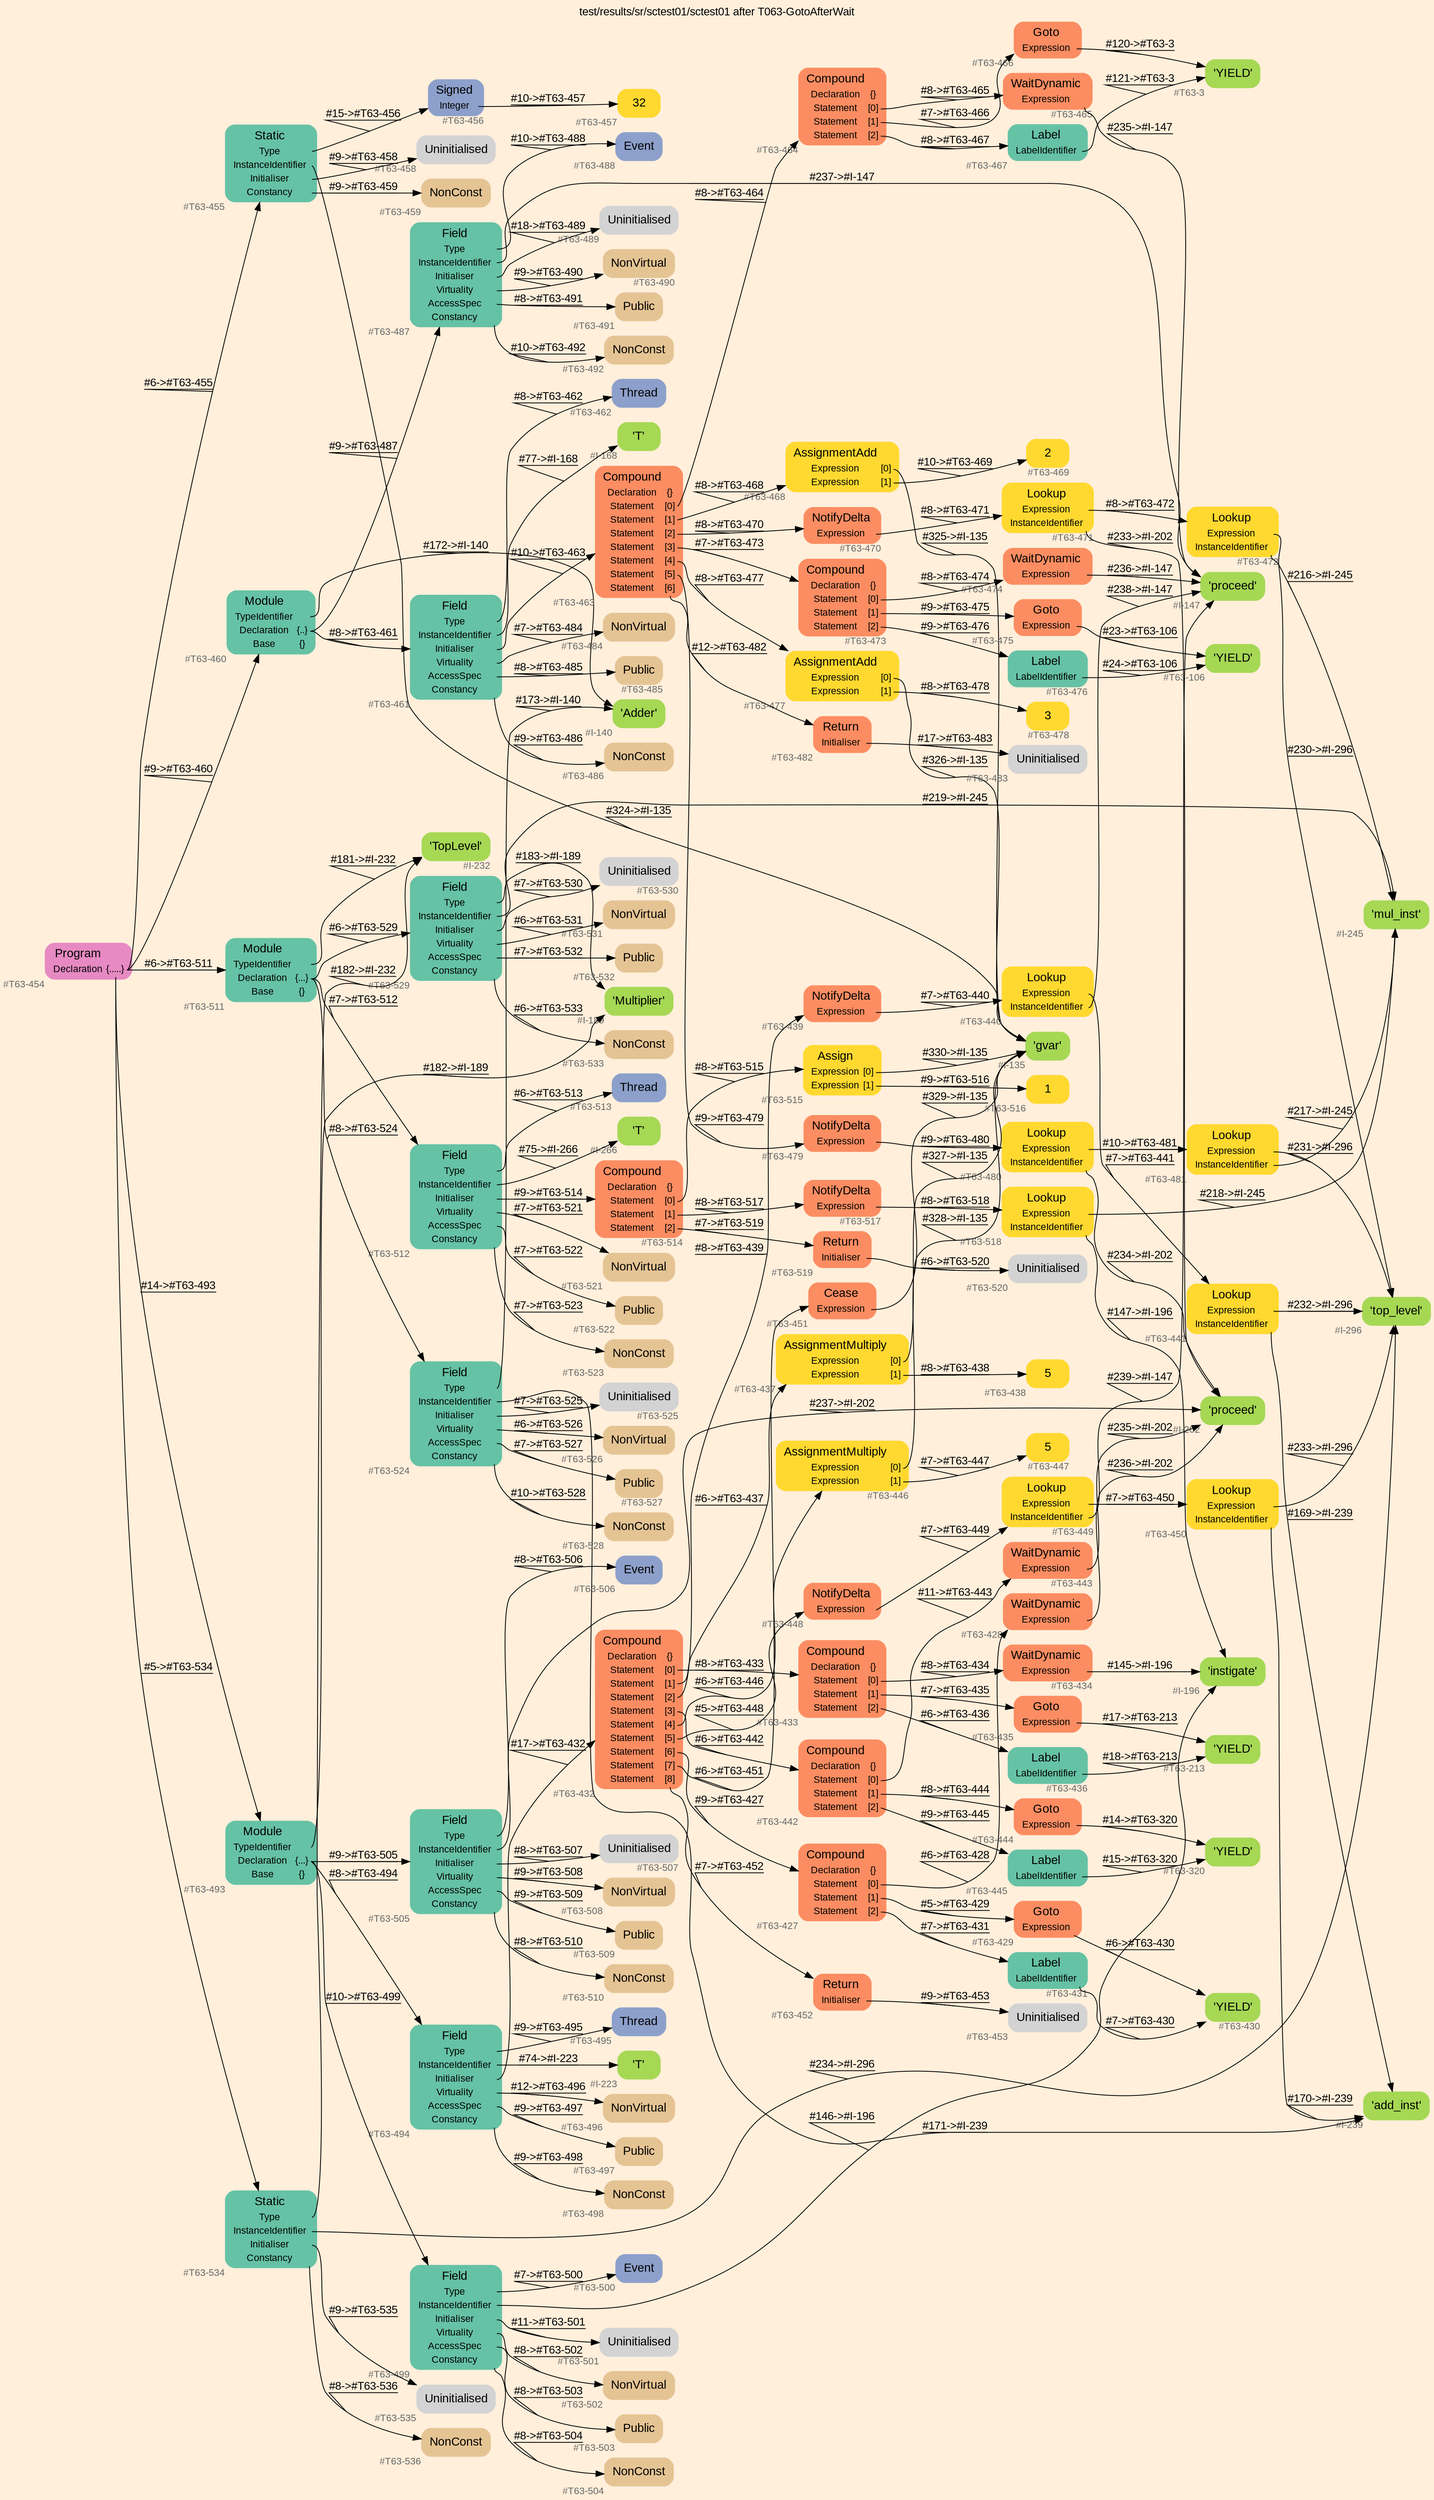 digraph "test/results/sr/sctest01/sctest01 after T063-GotoAfterWait" {
label = "test/results/sr/sctest01/sctest01 after T063-GotoAfterWait"
labelloc = t
graph [
    rankdir = "LR"
    ranksep = 0.3
    bgcolor = antiquewhite1
    color = black
    fontcolor = black
    fontname = "Arial"
];
node [
    fontname = "Arial"
];
edge [
    fontname = "Arial"
];

// -------------------- node figure --------------------
// -------- block #T63-454 ----------
"#T63-454" [
    fillcolor = "/set28/4"
    xlabel = "#T63-454"
    fontsize = "12"
    fontcolor = grey40
    shape = "plaintext"
    label = <<TABLE BORDER="0" CELLBORDER="0" CELLSPACING="0">
     <TR><TD><FONT COLOR="black" POINT-SIZE="15">Program</FONT></TD></TR>
     <TR><TD><FONT COLOR="black" POINT-SIZE="12">Declaration</FONT></TD><TD PORT="port0"><FONT COLOR="black" POINT-SIZE="12">{.....}</FONT></TD></TR>
    </TABLE>>
    style = "rounded,filled"
];

// -------- block #T63-455 ----------
"#T63-455" [
    fillcolor = "/set28/1"
    xlabel = "#T63-455"
    fontsize = "12"
    fontcolor = grey40
    shape = "plaintext"
    label = <<TABLE BORDER="0" CELLBORDER="0" CELLSPACING="0">
     <TR><TD><FONT COLOR="black" POINT-SIZE="15">Static</FONT></TD></TR>
     <TR><TD><FONT COLOR="black" POINT-SIZE="12">Type</FONT></TD><TD PORT="port0"></TD></TR>
     <TR><TD><FONT COLOR="black" POINT-SIZE="12">InstanceIdentifier</FONT></TD><TD PORT="port1"></TD></TR>
     <TR><TD><FONT COLOR="black" POINT-SIZE="12">Initialiser</FONT></TD><TD PORT="port2"></TD></TR>
     <TR><TD><FONT COLOR="black" POINT-SIZE="12">Constancy</FONT></TD><TD PORT="port3"></TD></TR>
    </TABLE>>
    style = "rounded,filled"
];

// -------- block #T63-456 ----------
"#T63-456" [
    fillcolor = "/set28/3"
    xlabel = "#T63-456"
    fontsize = "12"
    fontcolor = grey40
    shape = "plaintext"
    label = <<TABLE BORDER="0" CELLBORDER="0" CELLSPACING="0">
     <TR><TD><FONT COLOR="black" POINT-SIZE="15">Signed</FONT></TD></TR>
     <TR><TD><FONT COLOR="black" POINT-SIZE="12">Integer</FONT></TD><TD PORT="port0"></TD></TR>
    </TABLE>>
    style = "rounded,filled"
];

// -------- block #T63-457 ----------
"#T63-457" [
    fillcolor = "/set28/6"
    xlabel = "#T63-457"
    fontsize = "12"
    fontcolor = grey40
    shape = "plaintext"
    label = <<TABLE BORDER="0" CELLBORDER="0" CELLSPACING="0">
     <TR><TD><FONT COLOR="black" POINT-SIZE="15">32</FONT></TD></TR>
    </TABLE>>
    style = "rounded,filled"
];

// -------- block #I-135 ----------
"#I-135" [
    fillcolor = "/set28/5"
    xlabel = "#I-135"
    fontsize = "12"
    fontcolor = grey40
    shape = "plaintext"
    label = <<TABLE BORDER="0" CELLBORDER="0" CELLSPACING="0">
     <TR><TD><FONT COLOR="black" POINT-SIZE="15">'gvar'</FONT></TD></TR>
    </TABLE>>
    style = "rounded,filled"
];

// -------- block #T63-458 ----------
"#T63-458" [
    xlabel = "#T63-458"
    fontsize = "12"
    fontcolor = grey40
    shape = "plaintext"
    label = <<TABLE BORDER="0" CELLBORDER="0" CELLSPACING="0">
     <TR><TD><FONT COLOR="black" POINT-SIZE="15">Uninitialised</FONT></TD></TR>
    </TABLE>>
    style = "rounded,filled"
];

// -------- block #T63-459 ----------
"#T63-459" [
    fillcolor = "/set28/7"
    xlabel = "#T63-459"
    fontsize = "12"
    fontcolor = grey40
    shape = "plaintext"
    label = <<TABLE BORDER="0" CELLBORDER="0" CELLSPACING="0">
     <TR><TD><FONT COLOR="black" POINT-SIZE="15">NonConst</FONT></TD></TR>
    </TABLE>>
    style = "rounded,filled"
];

// -------- block #T63-460 ----------
"#T63-460" [
    fillcolor = "/set28/1"
    xlabel = "#T63-460"
    fontsize = "12"
    fontcolor = grey40
    shape = "plaintext"
    label = <<TABLE BORDER="0" CELLBORDER="0" CELLSPACING="0">
     <TR><TD><FONT COLOR="black" POINT-SIZE="15">Module</FONT></TD></TR>
     <TR><TD><FONT COLOR="black" POINT-SIZE="12">TypeIdentifier</FONT></TD><TD PORT="port0"></TD></TR>
     <TR><TD><FONT COLOR="black" POINT-SIZE="12">Declaration</FONT></TD><TD PORT="port1"><FONT COLOR="black" POINT-SIZE="12">{..}</FONT></TD></TR>
     <TR><TD><FONT COLOR="black" POINT-SIZE="12">Base</FONT></TD><TD PORT="port2"><FONT COLOR="black" POINT-SIZE="12">{}</FONT></TD></TR>
    </TABLE>>
    style = "rounded,filled"
];

// -------- block #I-140 ----------
"#I-140" [
    fillcolor = "/set28/5"
    xlabel = "#I-140"
    fontsize = "12"
    fontcolor = grey40
    shape = "plaintext"
    label = <<TABLE BORDER="0" CELLBORDER="0" CELLSPACING="0">
     <TR><TD><FONT COLOR="black" POINT-SIZE="15">'Adder'</FONT></TD></TR>
    </TABLE>>
    style = "rounded,filled"
];

// -------- block #T63-461 ----------
"#T63-461" [
    fillcolor = "/set28/1"
    xlabel = "#T63-461"
    fontsize = "12"
    fontcolor = grey40
    shape = "plaintext"
    label = <<TABLE BORDER="0" CELLBORDER="0" CELLSPACING="0">
     <TR><TD><FONT COLOR="black" POINT-SIZE="15">Field</FONT></TD></TR>
     <TR><TD><FONT COLOR="black" POINT-SIZE="12">Type</FONT></TD><TD PORT="port0"></TD></TR>
     <TR><TD><FONT COLOR="black" POINT-SIZE="12">InstanceIdentifier</FONT></TD><TD PORT="port1"></TD></TR>
     <TR><TD><FONT COLOR="black" POINT-SIZE="12">Initialiser</FONT></TD><TD PORT="port2"></TD></TR>
     <TR><TD><FONT COLOR="black" POINT-SIZE="12">Virtuality</FONT></TD><TD PORT="port3"></TD></TR>
     <TR><TD><FONT COLOR="black" POINT-SIZE="12">AccessSpec</FONT></TD><TD PORT="port4"></TD></TR>
     <TR><TD><FONT COLOR="black" POINT-SIZE="12">Constancy</FONT></TD><TD PORT="port5"></TD></TR>
    </TABLE>>
    style = "rounded,filled"
];

// -------- block #T63-462 ----------
"#T63-462" [
    fillcolor = "/set28/3"
    xlabel = "#T63-462"
    fontsize = "12"
    fontcolor = grey40
    shape = "plaintext"
    label = <<TABLE BORDER="0" CELLBORDER="0" CELLSPACING="0">
     <TR><TD><FONT COLOR="black" POINT-SIZE="15">Thread</FONT></TD></TR>
    </TABLE>>
    style = "rounded,filled"
];

// -------- block #I-168 ----------
"#I-168" [
    fillcolor = "/set28/5"
    xlabel = "#I-168"
    fontsize = "12"
    fontcolor = grey40
    shape = "plaintext"
    label = <<TABLE BORDER="0" CELLBORDER="0" CELLSPACING="0">
     <TR><TD><FONT COLOR="black" POINT-SIZE="15">'T'</FONT></TD></TR>
    </TABLE>>
    style = "rounded,filled"
];

// -------- block #T63-463 ----------
"#T63-463" [
    fillcolor = "/set28/2"
    xlabel = "#T63-463"
    fontsize = "12"
    fontcolor = grey40
    shape = "plaintext"
    label = <<TABLE BORDER="0" CELLBORDER="0" CELLSPACING="0">
     <TR><TD><FONT COLOR="black" POINT-SIZE="15">Compound</FONT></TD></TR>
     <TR><TD><FONT COLOR="black" POINT-SIZE="12">Declaration</FONT></TD><TD PORT="port0"><FONT COLOR="black" POINT-SIZE="12">{}</FONT></TD></TR>
     <TR><TD><FONT COLOR="black" POINT-SIZE="12">Statement</FONT></TD><TD PORT="port1"><FONT COLOR="black" POINT-SIZE="12">[0]</FONT></TD></TR>
     <TR><TD><FONT COLOR="black" POINT-SIZE="12">Statement</FONT></TD><TD PORT="port2"><FONT COLOR="black" POINT-SIZE="12">[1]</FONT></TD></TR>
     <TR><TD><FONT COLOR="black" POINT-SIZE="12">Statement</FONT></TD><TD PORT="port3"><FONT COLOR="black" POINT-SIZE="12">[2]</FONT></TD></TR>
     <TR><TD><FONT COLOR="black" POINT-SIZE="12">Statement</FONT></TD><TD PORT="port4"><FONT COLOR="black" POINT-SIZE="12">[3]</FONT></TD></TR>
     <TR><TD><FONT COLOR="black" POINT-SIZE="12">Statement</FONT></TD><TD PORT="port5"><FONT COLOR="black" POINT-SIZE="12">[4]</FONT></TD></TR>
     <TR><TD><FONT COLOR="black" POINT-SIZE="12">Statement</FONT></TD><TD PORT="port6"><FONT COLOR="black" POINT-SIZE="12">[5]</FONT></TD></TR>
     <TR><TD><FONT COLOR="black" POINT-SIZE="12">Statement</FONT></TD><TD PORT="port7"><FONT COLOR="black" POINT-SIZE="12">[6]</FONT></TD></TR>
    </TABLE>>
    style = "rounded,filled"
];

// -------- block #T63-464 ----------
"#T63-464" [
    fillcolor = "/set28/2"
    xlabel = "#T63-464"
    fontsize = "12"
    fontcolor = grey40
    shape = "plaintext"
    label = <<TABLE BORDER="0" CELLBORDER="0" CELLSPACING="0">
     <TR><TD><FONT COLOR="black" POINT-SIZE="15">Compound</FONT></TD></TR>
     <TR><TD><FONT COLOR="black" POINT-SIZE="12">Declaration</FONT></TD><TD PORT="port0"><FONT COLOR="black" POINT-SIZE="12">{}</FONT></TD></TR>
     <TR><TD><FONT COLOR="black" POINT-SIZE="12">Statement</FONT></TD><TD PORT="port1"><FONT COLOR="black" POINT-SIZE="12">[0]</FONT></TD></TR>
     <TR><TD><FONT COLOR="black" POINT-SIZE="12">Statement</FONT></TD><TD PORT="port2"><FONT COLOR="black" POINT-SIZE="12">[1]</FONT></TD></TR>
     <TR><TD><FONT COLOR="black" POINT-SIZE="12">Statement</FONT></TD><TD PORT="port3"><FONT COLOR="black" POINT-SIZE="12">[2]</FONT></TD></TR>
    </TABLE>>
    style = "rounded,filled"
];

// -------- block #T63-465 ----------
"#T63-465" [
    fillcolor = "/set28/2"
    xlabel = "#T63-465"
    fontsize = "12"
    fontcolor = grey40
    shape = "plaintext"
    label = <<TABLE BORDER="0" CELLBORDER="0" CELLSPACING="0">
     <TR><TD><FONT COLOR="black" POINT-SIZE="15">WaitDynamic</FONT></TD></TR>
     <TR><TD><FONT COLOR="black" POINT-SIZE="12">Expression</FONT></TD><TD PORT="port0"></TD></TR>
    </TABLE>>
    style = "rounded,filled"
];

// -------- block #I-147 ----------
"#I-147" [
    fillcolor = "/set28/5"
    xlabel = "#I-147"
    fontsize = "12"
    fontcolor = grey40
    shape = "plaintext"
    label = <<TABLE BORDER="0" CELLBORDER="0" CELLSPACING="0">
     <TR><TD><FONT COLOR="black" POINT-SIZE="15">'proceed'</FONT></TD></TR>
    </TABLE>>
    style = "rounded,filled"
];

// -------- block #T63-466 ----------
"#T63-466" [
    fillcolor = "/set28/2"
    xlabel = "#T63-466"
    fontsize = "12"
    fontcolor = grey40
    shape = "plaintext"
    label = <<TABLE BORDER="0" CELLBORDER="0" CELLSPACING="0">
     <TR><TD><FONT COLOR="black" POINT-SIZE="15">Goto</FONT></TD></TR>
     <TR><TD><FONT COLOR="black" POINT-SIZE="12">Expression</FONT></TD><TD PORT="port0"></TD></TR>
    </TABLE>>
    style = "rounded,filled"
];

// -------- block #T63-3 ----------
"#T63-3" [
    fillcolor = "/set28/5"
    xlabel = "#T63-3"
    fontsize = "12"
    fontcolor = grey40
    shape = "plaintext"
    label = <<TABLE BORDER="0" CELLBORDER="0" CELLSPACING="0">
     <TR><TD><FONT COLOR="black" POINT-SIZE="15">'YIELD'</FONT></TD></TR>
    </TABLE>>
    style = "rounded,filled"
];

// -------- block #T63-467 ----------
"#T63-467" [
    fillcolor = "/set28/1"
    xlabel = "#T63-467"
    fontsize = "12"
    fontcolor = grey40
    shape = "plaintext"
    label = <<TABLE BORDER="0" CELLBORDER="0" CELLSPACING="0">
     <TR><TD><FONT COLOR="black" POINT-SIZE="15">Label</FONT></TD></TR>
     <TR><TD><FONT COLOR="black" POINT-SIZE="12">LabelIdentifier</FONT></TD><TD PORT="port0"></TD></TR>
    </TABLE>>
    style = "rounded,filled"
];

// -------- block #T63-468 ----------
"#T63-468" [
    fillcolor = "/set28/6"
    xlabel = "#T63-468"
    fontsize = "12"
    fontcolor = grey40
    shape = "plaintext"
    label = <<TABLE BORDER="0" CELLBORDER="0" CELLSPACING="0">
     <TR><TD><FONT COLOR="black" POINT-SIZE="15">AssignmentAdd</FONT></TD></TR>
     <TR><TD><FONT COLOR="black" POINT-SIZE="12">Expression</FONT></TD><TD PORT="port0"><FONT COLOR="black" POINT-SIZE="12">[0]</FONT></TD></TR>
     <TR><TD><FONT COLOR="black" POINT-SIZE="12">Expression</FONT></TD><TD PORT="port1"><FONT COLOR="black" POINT-SIZE="12">[1]</FONT></TD></TR>
    </TABLE>>
    style = "rounded,filled"
];

// -------- block #T63-469 ----------
"#T63-469" [
    fillcolor = "/set28/6"
    xlabel = "#T63-469"
    fontsize = "12"
    fontcolor = grey40
    shape = "plaintext"
    label = <<TABLE BORDER="0" CELLBORDER="0" CELLSPACING="0">
     <TR><TD><FONT COLOR="black" POINT-SIZE="15">2</FONT></TD></TR>
    </TABLE>>
    style = "rounded,filled"
];

// -------- block #T63-470 ----------
"#T63-470" [
    fillcolor = "/set28/2"
    xlabel = "#T63-470"
    fontsize = "12"
    fontcolor = grey40
    shape = "plaintext"
    label = <<TABLE BORDER="0" CELLBORDER="0" CELLSPACING="0">
     <TR><TD><FONT COLOR="black" POINT-SIZE="15">NotifyDelta</FONT></TD></TR>
     <TR><TD><FONT COLOR="black" POINT-SIZE="12">Expression</FONT></TD><TD PORT="port0"></TD></TR>
    </TABLE>>
    style = "rounded,filled"
];

// -------- block #T63-471 ----------
"#T63-471" [
    fillcolor = "/set28/6"
    xlabel = "#T63-471"
    fontsize = "12"
    fontcolor = grey40
    shape = "plaintext"
    label = <<TABLE BORDER="0" CELLBORDER="0" CELLSPACING="0">
     <TR><TD><FONT COLOR="black" POINT-SIZE="15">Lookup</FONT></TD></TR>
     <TR><TD><FONT COLOR="black" POINT-SIZE="12">Expression</FONT></TD><TD PORT="port0"></TD></TR>
     <TR><TD><FONT COLOR="black" POINT-SIZE="12">InstanceIdentifier</FONT></TD><TD PORT="port1"></TD></TR>
    </TABLE>>
    style = "rounded,filled"
];

// -------- block #T63-472 ----------
"#T63-472" [
    fillcolor = "/set28/6"
    xlabel = "#T63-472"
    fontsize = "12"
    fontcolor = grey40
    shape = "plaintext"
    label = <<TABLE BORDER="0" CELLBORDER="0" CELLSPACING="0">
     <TR><TD><FONT COLOR="black" POINT-SIZE="15">Lookup</FONT></TD></TR>
     <TR><TD><FONT COLOR="black" POINT-SIZE="12">Expression</FONT></TD><TD PORT="port0"></TD></TR>
     <TR><TD><FONT COLOR="black" POINT-SIZE="12">InstanceIdentifier</FONT></TD><TD PORT="port1"></TD></TR>
    </TABLE>>
    style = "rounded,filled"
];

// -------- block #I-296 ----------
"#I-296" [
    fillcolor = "/set28/5"
    xlabel = "#I-296"
    fontsize = "12"
    fontcolor = grey40
    shape = "plaintext"
    label = <<TABLE BORDER="0" CELLBORDER="0" CELLSPACING="0">
     <TR><TD><FONT COLOR="black" POINT-SIZE="15">'top_level'</FONT></TD></TR>
    </TABLE>>
    style = "rounded,filled"
];

// -------- block #I-245 ----------
"#I-245" [
    fillcolor = "/set28/5"
    xlabel = "#I-245"
    fontsize = "12"
    fontcolor = grey40
    shape = "plaintext"
    label = <<TABLE BORDER="0" CELLBORDER="0" CELLSPACING="0">
     <TR><TD><FONT COLOR="black" POINT-SIZE="15">'mul_inst'</FONT></TD></TR>
    </TABLE>>
    style = "rounded,filled"
];

// -------- block #I-202 ----------
"#I-202" [
    fillcolor = "/set28/5"
    xlabel = "#I-202"
    fontsize = "12"
    fontcolor = grey40
    shape = "plaintext"
    label = <<TABLE BORDER="0" CELLBORDER="0" CELLSPACING="0">
     <TR><TD><FONT COLOR="black" POINT-SIZE="15">'proceed'</FONT></TD></TR>
    </TABLE>>
    style = "rounded,filled"
];

// -------- block #T63-473 ----------
"#T63-473" [
    fillcolor = "/set28/2"
    xlabel = "#T63-473"
    fontsize = "12"
    fontcolor = grey40
    shape = "plaintext"
    label = <<TABLE BORDER="0" CELLBORDER="0" CELLSPACING="0">
     <TR><TD><FONT COLOR="black" POINT-SIZE="15">Compound</FONT></TD></TR>
     <TR><TD><FONT COLOR="black" POINT-SIZE="12">Declaration</FONT></TD><TD PORT="port0"><FONT COLOR="black" POINT-SIZE="12">{}</FONT></TD></TR>
     <TR><TD><FONT COLOR="black" POINT-SIZE="12">Statement</FONT></TD><TD PORT="port1"><FONT COLOR="black" POINT-SIZE="12">[0]</FONT></TD></TR>
     <TR><TD><FONT COLOR="black" POINT-SIZE="12">Statement</FONT></TD><TD PORT="port2"><FONT COLOR="black" POINT-SIZE="12">[1]</FONT></TD></TR>
     <TR><TD><FONT COLOR="black" POINT-SIZE="12">Statement</FONT></TD><TD PORT="port3"><FONT COLOR="black" POINT-SIZE="12">[2]</FONT></TD></TR>
    </TABLE>>
    style = "rounded,filled"
];

// -------- block #T63-474 ----------
"#T63-474" [
    fillcolor = "/set28/2"
    xlabel = "#T63-474"
    fontsize = "12"
    fontcolor = grey40
    shape = "plaintext"
    label = <<TABLE BORDER="0" CELLBORDER="0" CELLSPACING="0">
     <TR><TD><FONT COLOR="black" POINT-SIZE="15">WaitDynamic</FONT></TD></TR>
     <TR><TD><FONT COLOR="black" POINT-SIZE="12">Expression</FONT></TD><TD PORT="port0"></TD></TR>
    </TABLE>>
    style = "rounded,filled"
];

// -------- block #T63-475 ----------
"#T63-475" [
    fillcolor = "/set28/2"
    xlabel = "#T63-475"
    fontsize = "12"
    fontcolor = grey40
    shape = "plaintext"
    label = <<TABLE BORDER="0" CELLBORDER="0" CELLSPACING="0">
     <TR><TD><FONT COLOR="black" POINT-SIZE="15">Goto</FONT></TD></TR>
     <TR><TD><FONT COLOR="black" POINT-SIZE="12">Expression</FONT></TD><TD PORT="port0"></TD></TR>
    </TABLE>>
    style = "rounded,filled"
];

// -------- block #T63-106 ----------
"#T63-106" [
    fillcolor = "/set28/5"
    xlabel = "#T63-106"
    fontsize = "12"
    fontcolor = grey40
    shape = "plaintext"
    label = <<TABLE BORDER="0" CELLBORDER="0" CELLSPACING="0">
     <TR><TD><FONT COLOR="black" POINT-SIZE="15">'YIELD'</FONT></TD></TR>
    </TABLE>>
    style = "rounded,filled"
];

// -------- block #T63-476 ----------
"#T63-476" [
    fillcolor = "/set28/1"
    xlabel = "#T63-476"
    fontsize = "12"
    fontcolor = grey40
    shape = "plaintext"
    label = <<TABLE BORDER="0" CELLBORDER="0" CELLSPACING="0">
     <TR><TD><FONT COLOR="black" POINT-SIZE="15">Label</FONT></TD></TR>
     <TR><TD><FONT COLOR="black" POINT-SIZE="12">LabelIdentifier</FONT></TD><TD PORT="port0"></TD></TR>
    </TABLE>>
    style = "rounded,filled"
];

// -------- block #T63-477 ----------
"#T63-477" [
    fillcolor = "/set28/6"
    xlabel = "#T63-477"
    fontsize = "12"
    fontcolor = grey40
    shape = "plaintext"
    label = <<TABLE BORDER="0" CELLBORDER="0" CELLSPACING="0">
     <TR><TD><FONT COLOR="black" POINT-SIZE="15">AssignmentAdd</FONT></TD></TR>
     <TR><TD><FONT COLOR="black" POINT-SIZE="12">Expression</FONT></TD><TD PORT="port0"><FONT COLOR="black" POINT-SIZE="12">[0]</FONT></TD></TR>
     <TR><TD><FONT COLOR="black" POINT-SIZE="12">Expression</FONT></TD><TD PORT="port1"><FONT COLOR="black" POINT-SIZE="12">[1]</FONT></TD></TR>
    </TABLE>>
    style = "rounded,filled"
];

// -------- block #T63-478 ----------
"#T63-478" [
    fillcolor = "/set28/6"
    xlabel = "#T63-478"
    fontsize = "12"
    fontcolor = grey40
    shape = "plaintext"
    label = <<TABLE BORDER="0" CELLBORDER="0" CELLSPACING="0">
     <TR><TD><FONT COLOR="black" POINT-SIZE="15">3</FONT></TD></TR>
    </TABLE>>
    style = "rounded,filled"
];

// -------- block #T63-479 ----------
"#T63-479" [
    fillcolor = "/set28/2"
    xlabel = "#T63-479"
    fontsize = "12"
    fontcolor = grey40
    shape = "plaintext"
    label = <<TABLE BORDER="0" CELLBORDER="0" CELLSPACING="0">
     <TR><TD><FONT COLOR="black" POINT-SIZE="15">NotifyDelta</FONT></TD></TR>
     <TR><TD><FONT COLOR="black" POINT-SIZE="12">Expression</FONT></TD><TD PORT="port0"></TD></TR>
    </TABLE>>
    style = "rounded,filled"
];

// -------- block #T63-480 ----------
"#T63-480" [
    fillcolor = "/set28/6"
    xlabel = "#T63-480"
    fontsize = "12"
    fontcolor = grey40
    shape = "plaintext"
    label = <<TABLE BORDER="0" CELLBORDER="0" CELLSPACING="0">
     <TR><TD><FONT COLOR="black" POINT-SIZE="15">Lookup</FONT></TD></TR>
     <TR><TD><FONT COLOR="black" POINT-SIZE="12">Expression</FONT></TD><TD PORT="port0"></TD></TR>
     <TR><TD><FONT COLOR="black" POINT-SIZE="12">InstanceIdentifier</FONT></TD><TD PORT="port1"></TD></TR>
    </TABLE>>
    style = "rounded,filled"
];

// -------- block #T63-481 ----------
"#T63-481" [
    fillcolor = "/set28/6"
    xlabel = "#T63-481"
    fontsize = "12"
    fontcolor = grey40
    shape = "plaintext"
    label = <<TABLE BORDER="0" CELLBORDER="0" CELLSPACING="0">
     <TR><TD><FONT COLOR="black" POINT-SIZE="15">Lookup</FONT></TD></TR>
     <TR><TD><FONT COLOR="black" POINT-SIZE="12">Expression</FONT></TD><TD PORT="port0"></TD></TR>
     <TR><TD><FONT COLOR="black" POINT-SIZE="12">InstanceIdentifier</FONT></TD><TD PORT="port1"></TD></TR>
    </TABLE>>
    style = "rounded,filled"
];

// -------- block #T63-482 ----------
"#T63-482" [
    fillcolor = "/set28/2"
    xlabel = "#T63-482"
    fontsize = "12"
    fontcolor = grey40
    shape = "plaintext"
    label = <<TABLE BORDER="0" CELLBORDER="0" CELLSPACING="0">
     <TR><TD><FONT COLOR="black" POINT-SIZE="15">Return</FONT></TD></TR>
     <TR><TD><FONT COLOR="black" POINT-SIZE="12">Initialiser</FONT></TD><TD PORT="port0"></TD></TR>
    </TABLE>>
    style = "rounded,filled"
];

// -------- block #T63-483 ----------
"#T63-483" [
    xlabel = "#T63-483"
    fontsize = "12"
    fontcolor = grey40
    shape = "plaintext"
    label = <<TABLE BORDER="0" CELLBORDER="0" CELLSPACING="0">
     <TR><TD><FONT COLOR="black" POINT-SIZE="15">Uninitialised</FONT></TD></TR>
    </TABLE>>
    style = "rounded,filled"
];

// -------- block #T63-484 ----------
"#T63-484" [
    fillcolor = "/set28/7"
    xlabel = "#T63-484"
    fontsize = "12"
    fontcolor = grey40
    shape = "plaintext"
    label = <<TABLE BORDER="0" CELLBORDER="0" CELLSPACING="0">
     <TR><TD><FONT COLOR="black" POINT-SIZE="15">NonVirtual</FONT></TD></TR>
    </TABLE>>
    style = "rounded,filled"
];

// -------- block #T63-485 ----------
"#T63-485" [
    fillcolor = "/set28/7"
    xlabel = "#T63-485"
    fontsize = "12"
    fontcolor = grey40
    shape = "plaintext"
    label = <<TABLE BORDER="0" CELLBORDER="0" CELLSPACING="0">
     <TR><TD><FONT COLOR="black" POINT-SIZE="15">Public</FONT></TD></TR>
    </TABLE>>
    style = "rounded,filled"
];

// -------- block #T63-486 ----------
"#T63-486" [
    fillcolor = "/set28/7"
    xlabel = "#T63-486"
    fontsize = "12"
    fontcolor = grey40
    shape = "plaintext"
    label = <<TABLE BORDER="0" CELLBORDER="0" CELLSPACING="0">
     <TR><TD><FONT COLOR="black" POINT-SIZE="15">NonConst</FONT></TD></TR>
    </TABLE>>
    style = "rounded,filled"
];

// -------- block #T63-487 ----------
"#T63-487" [
    fillcolor = "/set28/1"
    xlabel = "#T63-487"
    fontsize = "12"
    fontcolor = grey40
    shape = "plaintext"
    label = <<TABLE BORDER="0" CELLBORDER="0" CELLSPACING="0">
     <TR><TD><FONT COLOR="black" POINT-SIZE="15">Field</FONT></TD></TR>
     <TR><TD><FONT COLOR="black" POINT-SIZE="12">Type</FONT></TD><TD PORT="port0"></TD></TR>
     <TR><TD><FONT COLOR="black" POINT-SIZE="12">InstanceIdentifier</FONT></TD><TD PORT="port1"></TD></TR>
     <TR><TD><FONT COLOR="black" POINT-SIZE="12">Initialiser</FONT></TD><TD PORT="port2"></TD></TR>
     <TR><TD><FONT COLOR="black" POINT-SIZE="12">Virtuality</FONT></TD><TD PORT="port3"></TD></TR>
     <TR><TD><FONT COLOR="black" POINT-SIZE="12">AccessSpec</FONT></TD><TD PORT="port4"></TD></TR>
     <TR><TD><FONT COLOR="black" POINT-SIZE="12">Constancy</FONT></TD><TD PORT="port5"></TD></TR>
    </TABLE>>
    style = "rounded,filled"
];

// -------- block #T63-488 ----------
"#T63-488" [
    fillcolor = "/set28/3"
    xlabel = "#T63-488"
    fontsize = "12"
    fontcolor = grey40
    shape = "plaintext"
    label = <<TABLE BORDER="0" CELLBORDER="0" CELLSPACING="0">
     <TR><TD><FONT COLOR="black" POINT-SIZE="15">Event</FONT></TD></TR>
    </TABLE>>
    style = "rounded,filled"
];

// -------- block #T63-489 ----------
"#T63-489" [
    xlabel = "#T63-489"
    fontsize = "12"
    fontcolor = grey40
    shape = "plaintext"
    label = <<TABLE BORDER="0" CELLBORDER="0" CELLSPACING="0">
     <TR><TD><FONT COLOR="black" POINT-SIZE="15">Uninitialised</FONT></TD></TR>
    </TABLE>>
    style = "rounded,filled"
];

// -------- block #T63-490 ----------
"#T63-490" [
    fillcolor = "/set28/7"
    xlabel = "#T63-490"
    fontsize = "12"
    fontcolor = grey40
    shape = "plaintext"
    label = <<TABLE BORDER="0" CELLBORDER="0" CELLSPACING="0">
     <TR><TD><FONT COLOR="black" POINT-SIZE="15">NonVirtual</FONT></TD></TR>
    </TABLE>>
    style = "rounded,filled"
];

// -------- block #T63-491 ----------
"#T63-491" [
    fillcolor = "/set28/7"
    xlabel = "#T63-491"
    fontsize = "12"
    fontcolor = grey40
    shape = "plaintext"
    label = <<TABLE BORDER="0" CELLBORDER="0" CELLSPACING="0">
     <TR><TD><FONT COLOR="black" POINT-SIZE="15">Public</FONT></TD></TR>
    </TABLE>>
    style = "rounded,filled"
];

// -------- block #T63-492 ----------
"#T63-492" [
    fillcolor = "/set28/7"
    xlabel = "#T63-492"
    fontsize = "12"
    fontcolor = grey40
    shape = "plaintext"
    label = <<TABLE BORDER="0" CELLBORDER="0" CELLSPACING="0">
     <TR><TD><FONT COLOR="black" POINT-SIZE="15">NonConst</FONT></TD></TR>
    </TABLE>>
    style = "rounded,filled"
];

// -------- block #T63-493 ----------
"#T63-493" [
    fillcolor = "/set28/1"
    xlabel = "#T63-493"
    fontsize = "12"
    fontcolor = grey40
    shape = "plaintext"
    label = <<TABLE BORDER="0" CELLBORDER="0" CELLSPACING="0">
     <TR><TD><FONT COLOR="black" POINT-SIZE="15">Module</FONT></TD></TR>
     <TR><TD><FONT COLOR="black" POINT-SIZE="12">TypeIdentifier</FONT></TD><TD PORT="port0"></TD></TR>
     <TR><TD><FONT COLOR="black" POINT-SIZE="12">Declaration</FONT></TD><TD PORT="port1"><FONT COLOR="black" POINT-SIZE="12">{...}</FONT></TD></TR>
     <TR><TD><FONT COLOR="black" POINT-SIZE="12">Base</FONT></TD><TD PORT="port2"><FONT COLOR="black" POINT-SIZE="12">{}</FONT></TD></TR>
    </TABLE>>
    style = "rounded,filled"
];

// -------- block #I-189 ----------
"#I-189" [
    fillcolor = "/set28/5"
    xlabel = "#I-189"
    fontsize = "12"
    fontcolor = grey40
    shape = "plaintext"
    label = <<TABLE BORDER="0" CELLBORDER="0" CELLSPACING="0">
     <TR><TD><FONT COLOR="black" POINT-SIZE="15">'Multiplier'</FONT></TD></TR>
    </TABLE>>
    style = "rounded,filled"
];

// -------- block #T63-494 ----------
"#T63-494" [
    fillcolor = "/set28/1"
    xlabel = "#T63-494"
    fontsize = "12"
    fontcolor = grey40
    shape = "plaintext"
    label = <<TABLE BORDER="0" CELLBORDER="0" CELLSPACING="0">
     <TR><TD><FONT COLOR="black" POINT-SIZE="15">Field</FONT></TD></TR>
     <TR><TD><FONT COLOR="black" POINT-SIZE="12">Type</FONT></TD><TD PORT="port0"></TD></TR>
     <TR><TD><FONT COLOR="black" POINT-SIZE="12">InstanceIdentifier</FONT></TD><TD PORT="port1"></TD></TR>
     <TR><TD><FONT COLOR="black" POINT-SIZE="12">Initialiser</FONT></TD><TD PORT="port2"></TD></TR>
     <TR><TD><FONT COLOR="black" POINT-SIZE="12">Virtuality</FONT></TD><TD PORT="port3"></TD></TR>
     <TR><TD><FONT COLOR="black" POINT-SIZE="12">AccessSpec</FONT></TD><TD PORT="port4"></TD></TR>
     <TR><TD><FONT COLOR="black" POINT-SIZE="12">Constancy</FONT></TD><TD PORT="port5"></TD></TR>
    </TABLE>>
    style = "rounded,filled"
];

// -------- block #T63-495 ----------
"#T63-495" [
    fillcolor = "/set28/3"
    xlabel = "#T63-495"
    fontsize = "12"
    fontcolor = grey40
    shape = "plaintext"
    label = <<TABLE BORDER="0" CELLBORDER="0" CELLSPACING="0">
     <TR><TD><FONT COLOR="black" POINT-SIZE="15">Thread</FONT></TD></TR>
    </TABLE>>
    style = "rounded,filled"
];

// -------- block #I-223 ----------
"#I-223" [
    fillcolor = "/set28/5"
    xlabel = "#I-223"
    fontsize = "12"
    fontcolor = grey40
    shape = "plaintext"
    label = <<TABLE BORDER="0" CELLBORDER="0" CELLSPACING="0">
     <TR><TD><FONT COLOR="black" POINT-SIZE="15">'T'</FONT></TD></TR>
    </TABLE>>
    style = "rounded,filled"
];

// -------- block #T63-432 ----------
"#T63-432" [
    fillcolor = "/set28/2"
    xlabel = "#T63-432"
    fontsize = "12"
    fontcolor = grey40
    shape = "plaintext"
    label = <<TABLE BORDER="0" CELLBORDER="0" CELLSPACING="0">
     <TR><TD><FONT COLOR="black" POINT-SIZE="15">Compound</FONT></TD></TR>
     <TR><TD><FONT COLOR="black" POINT-SIZE="12">Declaration</FONT></TD><TD PORT="port0"><FONT COLOR="black" POINT-SIZE="12">{}</FONT></TD></TR>
     <TR><TD><FONT COLOR="black" POINT-SIZE="12">Statement</FONT></TD><TD PORT="port1"><FONT COLOR="black" POINT-SIZE="12">[0]</FONT></TD></TR>
     <TR><TD><FONT COLOR="black" POINT-SIZE="12">Statement</FONT></TD><TD PORT="port2"><FONT COLOR="black" POINT-SIZE="12">[1]</FONT></TD></TR>
     <TR><TD><FONT COLOR="black" POINT-SIZE="12">Statement</FONT></TD><TD PORT="port3"><FONT COLOR="black" POINT-SIZE="12">[2]</FONT></TD></TR>
     <TR><TD><FONT COLOR="black" POINT-SIZE="12">Statement</FONT></TD><TD PORT="port4"><FONT COLOR="black" POINT-SIZE="12">[3]</FONT></TD></TR>
     <TR><TD><FONT COLOR="black" POINT-SIZE="12">Statement</FONT></TD><TD PORT="port5"><FONT COLOR="black" POINT-SIZE="12">[4]</FONT></TD></TR>
     <TR><TD><FONT COLOR="black" POINT-SIZE="12">Statement</FONT></TD><TD PORT="port6"><FONT COLOR="black" POINT-SIZE="12">[5]</FONT></TD></TR>
     <TR><TD><FONT COLOR="black" POINT-SIZE="12">Statement</FONT></TD><TD PORT="port7"><FONT COLOR="black" POINT-SIZE="12">[6]</FONT></TD></TR>
     <TR><TD><FONT COLOR="black" POINT-SIZE="12">Statement</FONT></TD><TD PORT="port8"><FONT COLOR="black" POINT-SIZE="12">[7]</FONT></TD></TR>
     <TR><TD><FONT COLOR="black" POINT-SIZE="12">Statement</FONT></TD><TD PORT="port9"><FONT COLOR="black" POINT-SIZE="12">[8]</FONT></TD></TR>
    </TABLE>>
    style = "rounded,filled"
];

// -------- block #T63-433 ----------
"#T63-433" [
    fillcolor = "/set28/2"
    xlabel = "#T63-433"
    fontsize = "12"
    fontcolor = grey40
    shape = "plaintext"
    label = <<TABLE BORDER="0" CELLBORDER="0" CELLSPACING="0">
     <TR><TD><FONT COLOR="black" POINT-SIZE="15">Compound</FONT></TD></TR>
     <TR><TD><FONT COLOR="black" POINT-SIZE="12">Declaration</FONT></TD><TD PORT="port0"><FONT COLOR="black" POINT-SIZE="12">{}</FONT></TD></TR>
     <TR><TD><FONT COLOR="black" POINT-SIZE="12">Statement</FONT></TD><TD PORT="port1"><FONT COLOR="black" POINT-SIZE="12">[0]</FONT></TD></TR>
     <TR><TD><FONT COLOR="black" POINT-SIZE="12">Statement</FONT></TD><TD PORT="port2"><FONT COLOR="black" POINT-SIZE="12">[1]</FONT></TD></TR>
     <TR><TD><FONT COLOR="black" POINT-SIZE="12">Statement</FONT></TD><TD PORT="port3"><FONT COLOR="black" POINT-SIZE="12">[2]</FONT></TD></TR>
    </TABLE>>
    style = "rounded,filled"
];

// -------- block #T63-434 ----------
"#T63-434" [
    fillcolor = "/set28/2"
    xlabel = "#T63-434"
    fontsize = "12"
    fontcolor = grey40
    shape = "plaintext"
    label = <<TABLE BORDER="0" CELLBORDER="0" CELLSPACING="0">
     <TR><TD><FONT COLOR="black" POINT-SIZE="15">WaitDynamic</FONT></TD></TR>
     <TR><TD><FONT COLOR="black" POINT-SIZE="12">Expression</FONT></TD><TD PORT="port0"></TD></TR>
    </TABLE>>
    style = "rounded,filled"
];

// -------- block #I-196 ----------
"#I-196" [
    fillcolor = "/set28/5"
    xlabel = "#I-196"
    fontsize = "12"
    fontcolor = grey40
    shape = "plaintext"
    label = <<TABLE BORDER="0" CELLBORDER="0" CELLSPACING="0">
     <TR><TD><FONT COLOR="black" POINT-SIZE="15">'instigate'</FONT></TD></TR>
    </TABLE>>
    style = "rounded,filled"
];

// -------- block #T63-435 ----------
"#T63-435" [
    fillcolor = "/set28/2"
    xlabel = "#T63-435"
    fontsize = "12"
    fontcolor = grey40
    shape = "plaintext"
    label = <<TABLE BORDER="0" CELLBORDER="0" CELLSPACING="0">
     <TR><TD><FONT COLOR="black" POINT-SIZE="15">Goto</FONT></TD></TR>
     <TR><TD><FONT COLOR="black" POINT-SIZE="12">Expression</FONT></TD><TD PORT="port0"></TD></TR>
    </TABLE>>
    style = "rounded,filled"
];

// -------- block #T63-213 ----------
"#T63-213" [
    fillcolor = "/set28/5"
    xlabel = "#T63-213"
    fontsize = "12"
    fontcolor = grey40
    shape = "plaintext"
    label = <<TABLE BORDER="0" CELLBORDER="0" CELLSPACING="0">
     <TR><TD><FONT COLOR="black" POINT-SIZE="15">'YIELD'</FONT></TD></TR>
    </TABLE>>
    style = "rounded,filled"
];

// -------- block #T63-436 ----------
"#T63-436" [
    fillcolor = "/set28/1"
    xlabel = "#T63-436"
    fontsize = "12"
    fontcolor = grey40
    shape = "plaintext"
    label = <<TABLE BORDER="0" CELLBORDER="0" CELLSPACING="0">
     <TR><TD><FONT COLOR="black" POINT-SIZE="15">Label</FONT></TD></TR>
     <TR><TD><FONT COLOR="black" POINT-SIZE="12">LabelIdentifier</FONT></TD><TD PORT="port0"></TD></TR>
    </TABLE>>
    style = "rounded,filled"
];

// -------- block #T63-437 ----------
"#T63-437" [
    fillcolor = "/set28/6"
    xlabel = "#T63-437"
    fontsize = "12"
    fontcolor = grey40
    shape = "plaintext"
    label = <<TABLE BORDER="0" CELLBORDER="0" CELLSPACING="0">
     <TR><TD><FONT COLOR="black" POINT-SIZE="15">AssignmentMultiply</FONT></TD></TR>
     <TR><TD><FONT COLOR="black" POINT-SIZE="12">Expression</FONT></TD><TD PORT="port0"><FONT COLOR="black" POINT-SIZE="12">[0]</FONT></TD></TR>
     <TR><TD><FONT COLOR="black" POINT-SIZE="12">Expression</FONT></TD><TD PORT="port1"><FONT COLOR="black" POINT-SIZE="12">[1]</FONT></TD></TR>
    </TABLE>>
    style = "rounded,filled"
];

// -------- block #T63-438 ----------
"#T63-438" [
    fillcolor = "/set28/6"
    xlabel = "#T63-438"
    fontsize = "12"
    fontcolor = grey40
    shape = "plaintext"
    label = <<TABLE BORDER="0" CELLBORDER="0" CELLSPACING="0">
     <TR><TD><FONT COLOR="black" POINT-SIZE="15">5</FONT></TD></TR>
    </TABLE>>
    style = "rounded,filled"
];

// -------- block #T63-439 ----------
"#T63-439" [
    fillcolor = "/set28/2"
    xlabel = "#T63-439"
    fontsize = "12"
    fontcolor = grey40
    shape = "plaintext"
    label = <<TABLE BORDER="0" CELLBORDER="0" CELLSPACING="0">
     <TR><TD><FONT COLOR="black" POINT-SIZE="15">NotifyDelta</FONT></TD></TR>
     <TR><TD><FONT COLOR="black" POINT-SIZE="12">Expression</FONT></TD><TD PORT="port0"></TD></TR>
    </TABLE>>
    style = "rounded,filled"
];

// -------- block #T63-440 ----------
"#T63-440" [
    fillcolor = "/set28/6"
    xlabel = "#T63-440"
    fontsize = "12"
    fontcolor = grey40
    shape = "plaintext"
    label = <<TABLE BORDER="0" CELLBORDER="0" CELLSPACING="0">
     <TR><TD><FONT COLOR="black" POINT-SIZE="15">Lookup</FONT></TD></TR>
     <TR><TD><FONT COLOR="black" POINT-SIZE="12">Expression</FONT></TD><TD PORT="port0"></TD></TR>
     <TR><TD><FONT COLOR="black" POINT-SIZE="12">InstanceIdentifier</FONT></TD><TD PORT="port1"></TD></TR>
    </TABLE>>
    style = "rounded,filled"
];

// -------- block #T63-441 ----------
"#T63-441" [
    fillcolor = "/set28/6"
    xlabel = "#T63-441"
    fontsize = "12"
    fontcolor = grey40
    shape = "plaintext"
    label = <<TABLE BORDER="0" CELLBORDER="0" CELLSPACING="0">
     <TR><TD><FONT COLOR="black" POINT-SIZE="15">Lookup</FONT></TD></TR>
     <TR><TD><FONT COLOR="black" POINT-SIZE="12">Expression</FONT></TD><TD PORT="port0"></TD></TR>
     <TR><TD><FONT COLOR="black" POINT-SIZE="12">InstanceIdentifier</FONT></TD><TD PORT="port1"></TD></TR>
    </TABLE>>
    style = "rounded,filled"
];

// -------- block #I-239 ----------
"#I-239" [
    fillcolor = "/set28/5"
    xlabel = "#I-239"
    fontsize = "12"
    fontcolor = grey40
    shape = "plaintext"
    label = <<TABLE BORDER="0" CELLBORDER="0" CELLSPACING="0">
     <TR><TD><FONT COLOR="black" POINT-SIZE="15">'add_inst'</FONT></TD></TR>
    </TABLE>>
    style = "rounded,filled"
];

// -------- block #T63-442 ----------
"#T63-442" [
    fillcolor = "/set28/2"
    xlabel = "#T63-442"
    fontsize = "12"
    fontcolor = grey40
    shape = "plaintext"
    label = <<TABLE BORDER="0" CELLBORDER="0" CELLSPACING="0">
     <TR><TD><FONT COLOR="black" POINT-SIZE="15">Compound</FONT></TD></TR>
     <TR><TD><FONT COLOR="black" POINT-SIZE="12">Declaration</FONT></TD><TD PORT="port0"><FONT COLOR="black" POINT-SIZE="12">{}</FONT></TD></TR>
     <TR><TD><FONT COLOR="black" POINT-SIZE="12">Statement</FONT></TD><TD PORT="port1"><FONT COLOR="black" POINT-SIZE="12">[0]</FONT></TD></TR>
     <TR><TD><FONT COLOR="black" POINT-SIZE="12">Statement</FONT></TD><TD PORT="port2"><FONT COLOR="black" POINT-SIZE="12">[1]</FONT></TD></TR>
     <TR><TD><FONT COLOR="black" POINT-SIZE="12">Statement</FONT></TD><TD PORT="port3"><FONT COLOR="black" POINT-SIZE="12">[2]</FONT></TD></TR>
    </TABLE>>
    style = "rounded,filled"
];

// -------- block #T63-443 ----------
"#T63-443" [
    fillcolor = "/set28/2"
    xlabel = "#T63-443"
    fontsize = "12"
    fontcolor = grey40
    shape = "plaintext"
    label = <<TABLE BORDER="0" CELLBORDER="0" CELLSPACING="0">
     <TR><TD><FONT COLOR="black" POINT-SIZE="15">WaitDynamic</FONT></TD></TR>
     <TR><TD><FONT COLOR="black" POINT-SIZE="12">Expression</FONT></TD><TD PORT="port0"></TD></TR>
    </TABLE>>
    style = "rounded,filled"
];

// -------- block #T63-444 ----------
"#T63-444" [
    fillcolor = "/set28/2"
    xlabel = "#T63-444"
    fontsize = "12"
    fontcolor = grey40
    shape = "plaintext"
    label = <<TABLE BORDER="0" CELLBORDER="0" CELLSPACING="0">
     <TR><TD><FONT COLOR="black" POINT-SIZE="15">Goto</FONT></TD></TR>
     <TR><TD><FONT COLOR="black" POINT-SIZE="12">Expression</FONT></TD><TD PORT="port0"></TD></TR>
    </TABLE>>
    style = "rounded,filled"
];

// -------- block #T63-320 ----------
"#T63-320" [
    fillcolor = "/set28/5"
    xlabel = "#T63-320"
    fontsize = "12"
    fontcolor = grey40
    shape = "plaintext"
    label = <<TABLE BORDER="0" CELLBORDER="0" CELLSPACING="0">
     <TR><TD><FONT COLOR="black" POINT-SIZE="15">'YIELD'</FONT></TD></TR>
    </TABLE>>
    style = "rounded,filled"
];

// -------- block #T63-445 ----------
"#T63-445" [
    fillcolor = "/set28/1"
    xlabel = "#T63-445"
    fontsize = "12"
    fontcolor = grey40
    shape = "plaintext"
    label = <<TABLE BORDER="0" CELLBORDER="0" CELLSPACING="0">
     <TR><TD><FONT COLOR="black" POINT-SIZE="15">Label</FONT></TD></TR>
     <TR><TD><FONT COLOR="black" POINT-SIZE="12">LabelIdentifier</FONT></TD><TD PORT="port0"></TD></TR>
    </TABLE>>
    style = "rounded,filled"
];

// -------- block #T63-446 ----------
"#T63-446" [
    fillcolor = "/set28/6"
    xlabel = "#T63-446"
    fontsize = "12"
    fontcolor = grey40
    shape = "plaintext"
    label = <<TABLE BORDER="0" CELLBORDER="0" CELLSPACING="0">
     <TR><TD><FONT COLOR="black" POINT-SIZE="15">AssignmentMultiply</FONT></TD></TR>
     <TR><TD><FONT COLOR="black" POINT-SIZE="12">Expression</FONT></TD><TD PORT="port0"><FONT COLOR="black" POINT-SIZE="12">[0]</FONT></TD></TR>
     <TR><TD><FONT COLOR="black" POINT-SIZE="12">Expression</FONT></TD><TD PORT="port1"><FONT COLOR="black" POINT-SIZE="12">[1]</FONT></TD></TR>
    </TABLE>>
    style = "rounded,filled"
];

// -------- block #T63-447 ----------
"#T63-447" [
    fillcolor = "/set28/6"
    xlabel = "#T63-447"
    fontsize = "12"
    fontcolor = grey40
    shape = "plaintext"
    label = <<TABLE BORDER="0" CELLBORDER="0" CELLSPACING="0">
     <TR><TD><FONT COLOR="black" POINT-SIZE="15">5</FONT></TD></TR>
    </TABLE>>
    style = "rounded,filled"
];

// -------- block #T63-448 ----------
"#T63-448" [
    fillcolor = "/set28/2"
    xlabel = "#T63-448"
    fontsize = "12"
    fontcolor = grey40
    shape = "plaintext"
    label = <<TABLE BORDER="0" CELLBORDER="0" CELLSPACING="0">
     <TR><TD><FONT COLOR="black" POINT-SIZE="15">NotifyDelta</FONT></TD></TR>
     <TR><TD><FONT COLOR="black" POINT-SIZE="12">Expression</FONT></TD><TD PORT="port0"></TD></TR>
    </TABLE>>
    style = "rounded,filled"
];

// -------- block #T63-449 ----------
"#T63-449" [
    fillcolor = "/set28/6"
    xlabel = "#T63-449"
    fontsize = "12"
    fontcolor = grey40
    shape = "plaintext"
    label = <<TABLE BORDER="0" CELLBORDER="0" CELLSPACING="0">
     <TR><TD><FONT COLOR="black" POINT-SIZE="15">Lookup</FONT></TD></TR>
     <TR><TD><FONT COLOR="black" POINT-SIZE="12">Expression</FONT></TD><TD PORT="port0"></TD></TR>
     <TR><TD><FONT COLOR="black" POINT-SIZE="12">InstanceIdentifier</FONT></TD><TD PORT="port1"></TD></TR>
    </TABLE>>
    style = "rounded,filled"
];

// -------- block #T63-450 ----------
"#T63-450" [
    fillcolor = "/set28/6"
    xlabel = "#T63-450"
    fontsize = "12"
    fontcolor = grey40
    shape = "plaintext"
    label = <<TABLE BORDER="0" CELLBORDER="0" CELLSPACING="0">
     <TR><TD><FONT COLOR="black" POINT-SIZE="15">Lookup</FONT></TD></TR>
     <TR><TD><FONT COLOR="black" POINT-SIZE="12">Expression</FONT></TD><TD PORT="port0"></TD></TR>
     <TR><TD><FONT COLOR="black" POINT-SIZE="12">InstanceIdentifier</FONT></TD><TD PORT="port1"></TD></TR>
    </TABLE>>
    style = "rounded,filled"
];

// -------- block #T63-427 ----------
"#T63-427" [
    fillcolor = "/set28/2"
    xlabel = "#T63-427"
    fontsize = "12"
    fontcolor = grey40
    shape = "plaintext"
    label = <<TABLE BORDER="0" CELLBORDER="0" CELLSPACING="0">
     <TR><TD><FONT COLOR="black" POINT-SIZE="15">Compound</FONT></TD></TR>
     <TR><TD><FONT COLOR="black" POINT-SIZE="12">Declaration</FONT></TD><TD PORT="port0"><FONT COLOR="black" POINT-SIZE="12">{}</FONT></TD></TR>
     <TR><TD><FONT COLOR="black" POINT-SIZE="12">Statement</FONT></TD><TD PORT="port1"><FONT COLOR="black" POINT-SIZE="12">[0]</FONT></TD></TR>
     <TR><TD><FONT COLOR="black" POINT-SIZE="12">Statement</FONT></TD><TD PORT="port2"><FONT COLOR="black" POINT-SIZE="12">[1]</FONT></TD></TR>
     <TR><TD><FONT COLOR="black" POINT-SIZE="12">Statement</FONT></TD><TD PORT="port3"><FONT COLOR="black" POINT-SIZE="12">[2]</FONT></TD></TR>
    </TABLE>>
    style = "rounded,filled"
];

// -------- block #T63-428 ----------
"#T63-428" [
    fillcolor = "/set28/2"
    xlabel = "#T63-428"
    fontsize = "12"
    fontcolor = grey40
    shape = "plaintext"
    label = <<TABLE BORDER="0" CELLBORDER="0" CELLSPACING="0">
     <TR><TD><FONT COLOR="black" POINT-SIZE="15">WaitDynamic</FONT></TD></TR>
     <TR><TD><FONT COLOR="black" POINT-SIZE="12">Expression</FONT></TD><TD PORT="port0"></TD></TR>
    </TABLE>>
    style = "rounded,filled"
];

// -------- block #T63-429 ----------
"#T63-429" [
    fillcolor = "/set28/2"
    xlabel = "#T63-429"
    fontsize = "12"
    fontcolor = grey40
    shape = "plaintext"
    label = <<TABLE BORDER="0" CELLBORDER="0" CELLSPACING="0">
     <TR><TD><FONT COLOR="black" POINT-SIZE="15">Goto</FONT></TD></TR>
     <TR><TD><FONT COLOR="black" POINT-SIZE="12">Expression</FONT></TD><TD PORT="port0"></TD></TR>
    </TABLE>>
    style = "rounded,filled"
];

// -------- block #T63-430 ----------
"#T63-430" [
    fillcolor = "/set28/5"
    xlabel = "#T63-430"
    fontsize = "12"
    fontcolor = grey40
    shape = "plaintext"
    label = <<TABLE BORDER="0" CELLBORDER="0" CELLSPACING="0">
     <TR><TD><FONT COLOR="black" POINT-SIZE="15">'YIELD'</FONT></TD></TR>
    </TABLE>>
    style = "rounded,filled"
];

// -------- block #T63-431 ----------
"#T63-431" [
    fillcolor = "/set28/1"
    xlabel = "#T63-431"
    fontsize = "12"
    fontcolor = grey40
    shape = "plaintext"
    label = <<TABLE BORDER="0" CELLBORDER="0" CELLSPACING="0">
     <TR><TD><FONT COLOR="black" POINT-SIZE="15">Label</FONT></TD></TR>
     <TR><TD><FONT COLOR="black" POINT-SIZE="12">LabelIdentifier</FONT></TD><TD PORT="port0"></TD></TR>
    </TABLE>>
    style = "rounded,filled"
];

// -------- block #T63-451 ----------
"#T63-451" [
    fillcolor = "/set28/2"
    xlabel = "#T63-451"
    fontsize = "12"
    fontcolor = grey40
    shape = "plaintext"
    label = <<TABLE BORDER="0" CELLBORDER="0" CELLSPACING="0">
     <TR><TD><FONT COLOR="black" POINT-SIZE="15">Cease</FONT></TD></TR>
     <TR><TD><FONT COLOR="black" POINT-SIZE="12">Expression</FONT></TD><TD PORT="port0"></TD></TR>
    </TABLE>>
    style = "rounded,filled"
];

// -------- block #T63-452 ----------
"#T63-452" [
    fillcolor = "/set28/2"
    xlabel = "#T63-452"
    fontsize = "12"
    fontcolor = grey40
    shape = "plaintext"
    label = <<TABLE BORDER="0" CELLBORDER="0" CELLSPACING="0">
     <TR><TD><FONT COLOR="black" POINT-SIZE="15">Return</FONT></TD></TR>
     <TR><TD><FONT COLOR="black" POINT-SIZE="12">Initialiser</FONT></TD><TD PORT="port0"></TD></TR>
    </TABLE>>
    style = "rounded,filled"
];

// -------- block #T63-453 ----------
"#T63-453" [
    xlabel = "#T63-453"
    fontsize = "12"
    fontcolor = grey40
    shape = "plaintext"
    label = <<TABLE BORDER="0" CELLBORDER="0" CELLSPACING="0">
     <TR><TD><FONT COLOR="black" POINT-SIZE="15">Uninitialised</FONT></TD></TR>
    </TABLE>>
    style = "rounded,filled"
];

// -------- block #T63-496 ----------
"#T63-496" [
    fillcolor = "/set28/7"
    xlabel = "#T63-496"
    fontsize = "12"
    fontcolor = grey40
    shape = "plaintext"
    label = <<TABLE BORDER="0" CELLBORDER="0" CELLSPACING="0">
     <TR><TD><FONT COLOR="black" POINT-SIZE="15">NonVirtual</FONT></TD></TR>
    </TABLE>>
    style = "rounded,filled"
];

// -------- block #T63-497 ----------
"#T63-497" [
    fillcolor = "/set28/7"
    xlabel = "#T63-497"
    fontsize = "12"
    fontcolor = grey40
    shape = "plaintext"
    label = <<TABLE BORDER="0" CELLBORDER="0" CELLSPACING="0">
     <TR><TD><FONT COLOR="black" POINT-SIZE="15">Public</FONT></TD></TR>
    </TABLE>>
    style = "rounded,filled"
];

// -------- block #T63-498 ----------
"#T63-498" [
    fillcolor = "/set28/7"
    xlabel = "#T63-498"
    fontsize = "12"
    fontcolor = grey40
    shape = "plaintext"
    label = <<TABLE BORDER="0" CELLBORDER="0" CELLSPACING="0">
     <TR><TD><FONT COLOR="black" POINT-SIZE="15">NonConst</FONT></TD></TR>
    </TABLE>>
    style = "rounded,filled"
];

// -------- block #T63-499 ----------
"#T63-499" [
    fillcolor = "/set28/1"
    xlabel = "#T63-499"
    fontsize = "12"
    fontcolor = grey40
    shape = "plaintext"
    label = <<TABLE BORDER="0" CELLBORDER="0" CELLSPACING="0">
     <TR><TD><FONT COLOR="black" POINT-SIZE="15">Field</FONT></TD></TR>
     <TR><TD><FONT COLOR="black" POINT-SIZE="12">Type</FONT></TD><TD PORT="port0"></TD></TR>
     <TR><TD><FONT COLOR="black" POINT-SIZE="12">InstanceIdentifier</FONT></TD><TD PORT="port1"></TD></TR>
     <TR><TD><FONT COLOR="black" POINT-SIZE="12">Initialiser</FONT></TD><TD PORT="port2"></TD></TR>
     <TR><TD><FONT COLOR="black" POINT-SIZE="12">Virtuality</FONT></TD><TD PORT="port3"></TD></TR>
     <TR><TD><FONT COLOR="black" POINT-SIZE="12">AccessSpec</FONT></TD><TD PORT="port4"></TD></TR>
     <TR><TD><FONT COLOR="black" POINT-SIZE="12">Constancy</FONT></TD><TD PORT="port5"></TD></TR>
    </TABLE>>
    style = "rounded,filled"
];

// -------- block #T63-500 ----------
"#T63-500" [
    fillcolor = "/set28/3"
    xlabel = "#T63-500"
    fontsize = "12"
    fontcolor = grey40
    shape = "plaintext"
    label = <<TABLE BORDER="0" CELLBORDER="0" CELLSPACING="0">
     <TR><TD><FONT COLOR="black" POINT-SIZE="15">Event</FONT></TD></TR>
    </TABLE>>
    style = "rounded,filled"
];

// -------- block #T63-501 ----------
"#T63-501" [
    xlabel = "#T63-501"
    fontsize = "12"
    fontcolor = grey40
    shape = "plaintext"
    label = <<TABLE BORDER="0" CELLBORDER="0" CELLSPACING="0">
     <TR><TD><FONT COLOR="black" POINT-SIZE="15">Uninitialised</FONT></TD></TR>
    </TABLE>>
    style = "rounded,filled"
];

// -------- block #T63-502 ----------
"#T63-502" [
    fillcolor = "/set28/7"
    xlabel = "#T63-502"
    fontsize = "12"
    fontcolor = grey40
    shape = "plaintext"
    label = <<TABLE BORDER="0" CELLBORDER="0" CELLSPACING="0">
     <TR><TD><FONT COLOR="black" POINT-SIZE="15">NonVirtual</FONT></TD></TR>
    </TABLE>>
    style = "rounded,filled"
];

// -------- block #T63-503 ----------
"#T63-503" [
    fillcolor = "/set28/7"
    xlabel = "#T63-503"
    fontsize = "12"
    fontcolor = grey40
    shape = "plaintext"
    label = <<TABLE BORDER="0" CELLBORDER="0" CELLSPACING="0">
     <TR><TD><FONT COLOR="black" POINT-SIZE="15">Public</FONT></TD></TR>
    </TABLE>>
    style = "rounded,filled"
];

// -------- block #T63-504 ----------
"#T63-504" [
    fillcolor = "/set28/7"
    xlabel = "#T63-504"
    fontsize = "12"
    fontcolor = grey40
    shape = "plaintext"
    label = <<TABLE BORDER="0" CELLBORDER="0" CELLSPACING="0">
     <TR><TD><FONT COLOR="black" POINT-SIZE="15">NonConst</FONT></TD></TR>
    </TABLE>>
    style = "rounded,filled"
];

// -------- block #T63-505 ----------
"#T63-505" [
    fillcolor = "/set28/1"
    xlabel = "#T63-505"
    fontsize = "12"
    fontcolor = grey40
    shape = "plaintext"
    label = <<TABLE BORDER="0" CELLBORDER="0" CELLSPACING="0">
     <TR><TD><FONT COLOR="black" POINT-SIZE="15">Field</FONT></TD></TR>
     <TR><TD><FONT COLOR="black" POINT-SIZE="12">Type</FONT></TD><TD PORT="port0"></TD></TR>
     <TR><TD><FONT COLOR="black" POINT-SIZE="12">InstanceIdentifier</FONT></TD><TD PORT="port1"></TD></TR>
     <TR><TD><FONT COLOR="black" POINT-SIZE="12">Initialiser</FONT></TD><TD PORT="port2"></TD></TR>
     <TR><TD><FONT COLOR="black" POINT-SIZE="12">Virtuality</FONT></TD><TD PORT="port3"></TD></TR>
     <TR><TD><FONT COLOR="black" POINT-SIZE="12">AccessSpec</FONT></TD><TD PORT="port4"></TD></TR>
     <TR><TD><FONT COLOR="black" POINT-SIZE="12">Constancy</FONT></TD><TD PORT="port5"></TD></TR>
    </TABLE>>
    style = "rounded,filled"
];

// -------- block #T63-506 ----------
"#T63-506" [
    fillcolor = "/set28/3"
    xlabel = "#T63-506"
    fontsize = "12"
    fontcolor = grey40
    shape = "plaintext"
    label = <<TABLE BORDER="0" CELLBORDER="0" CELLSPACING="0">
     <TR><TD><FONT COLOR="black" POINT-SIZE="15">Event</FONT></TD></TR>
    </TABLE>>
    style = "rounded,filled"
];

// -------- block #T63-507 ----------
"#T63-507" [
    xlabel = "#T63-507"
    fontsize = "12"
    fontcolor = grey40
    shape = "plaintext"
    label = <<TABLE BORDER="0" CELLBORDER="0" CELLSPACING="0">
     <TR><TD><FONT COLOR="black" POINT-SIZE="15">Uninitialised</FONT></TD></TR>
    </TABLE>>
    style = "rounded,filled"
];

// -------- block #T63-508 ----------
"#T63-508" [
    fillcolor = "/set28/7"
    xlabel = "#T63-508"
    fontsize = "12"
    fontcolor = grey40
    shape = "plaintext"
    label = <<TABLE BORDER="0" CELLBORDER="0" CELLSPACING="0">
     <TR><TD><FONT COLOR="black" POINT-SIZE="15">NonVirtual</FONT></TD></TR>
    </TABLE>>
    style = "rounded,filled"
];

// -------- block #T63-509 ----------
"#T63-509" [
    fillcolor = "/set28/7"
    xlabel = "#T63-509"
    fontsize = "12"
    fontcolor = grey40
    shape = "plaintext"
    label = <<TABLE BORDER="0" CELLBORDER="0" CELLSPACING="0">
     <TR><TD><FONT COLOR="black" POINT-SIZE="15">Public</FONT></TD></TR>
    </TABLE>>
    style = "rounded,filled"
];

// -------- block #T63-510 ----------
"#T63-510" [
    fillcolor = "/set28/7"
    xlabel = "#T63-510"
    fontsize = "12"
    fontcolor = grey40
    shape = "plaintext"
    label = <<TABLE BORDER="0" CELLBORDER="0" CELLSPACING="0">
     <TR><TD><FONT COLOR="black" POINT-SIZE="15">NonConst</FONT></TD></TR>
    </TABLE>>
    style = "rounded,filled"
];

// -------- block #T63-511 ----------
"#T63-511" [
    fillcolor = "/set28/1"
    xlabel = "#T63-511"
    fontsize = "12"
    fontcolor = grey40
    shape = "plaintext"
    label = <<TABLE BORDER="0" CELLBORDER="0" CELLSPACING="0">
     <TR><TD><FONT COLOR="black" POINT-SIZE="15">Module</FONT></TD></TR>
     <TR><TD><FONT COLOR="black" POINT-SIZE="12">TypeIdentifier</FONT></TD><TD PORT="port0"></TD></TR>
     <TR><TD><FONT COLOR="black" POINT-SIZE="12">Declaration</FONT></TD><TD PORT="port1"><FONT COLOR="black" POINT-SIZE="12">{...}</FONT></TD></TR>
     <TR><TD><FONT COLOR="black" POINT-SIZE="12">Base</FONT></TD><TD PORT="port2"><FONT COLOR="black" POINT-SIZE="12">{}</FONT></TD></TR>
    </TABLE>>
    style = "rounded,filled"
];

// -------- block #I-232 ----------
"#I-232" [
    fillcolor = "/set28/5"
    xlabel = "#I-232"
    fontsize = "12"
    fontcolor = grey40
    shape = "plaintext"
    label = <<TABLE BORDER="0" CELLBORDER="0" CELLSPACING="0">
     <TR><TD><FONT COLOR="black" POINT-SIZE="15">'TopLevel'</FONT></TD></TR>
    </TABLE>>
    style = "rounded,filled"
];

// -------- block #T63-512 ----------
"#T63-512" [
    fillcolor = "/set28/1"
    xlabel = "#T63-512"
    fontsize = "12"
    fontcolor = grey40
    shape = "plaintext"
    label = <<TABLE BORDER="0" CELLBORDER="0" CELLSPACING="0">
     <TR><TD><FONT COLOR="black" POINT-SIZE="15">Field</FONT></TD></TR>
     <TR><TD><FONT COLOR="black" POINT-SIZE="12">Type</FONT></TD><TD PORT="port0"></TD></TR>
     <TR><TD><FONT COLOR="black" POINT-SIZE="12">InstanceIdentifier</FONT></TD><TD PORT="port1"></TD></TR>
     <TR><TD><FONT COLOR="black" POINT-SIZE="12">Initialiser</FONT></TD><TD PORT="port2"></TD></TR>
     <TR><TD><FONT COLOR="black" POINT-SIZE="12">Virtuality</FONT></TD><TD PORT="port3"></TD></TR>
     <TR><TD><FONT COLOR="black" POINT-SIZE="12">AccessSpec</FONT></TD><TD PORT="port4"></TD></TR>
     <TR><TD><FONT COLOR="black" POINT-SIZE="12">Constancy</FONT></TD><TD PORT="port5"></TD></TR>
    </TABLE>>
    style = "rounded,filled"
];

// -------- block #T63-513 ----------
"#T63-513" [
    fillcolor = "/set28/3"
    xlabel = "#T63-513"
    fontsize = "12"
    fontcolor = grey40
    shape = "plaintext"
    label = <<TABLE BORDER="0" CELLBORDER="0" CELLSPACING="0">
     <TR><TD><FONT COLOR="black" POINT-SIZE="15">Thread</FONT></TD></TR>
    </TABLE>>
    style = "rounded,filled"
];

// -------- block #I-266 ----------
"#I-266" [
    fillcolor = "/set28/5"
    xlabel = "#I-266"
    fontsize = "12"
    fontcolor = grey40
    shape = "plaintext"
    label = <<TABLE BORDER="0" CELLBORDER="0" CELLSPACING="0">
     <TR><TD><FONT COLOR="black" POINT-SIZE="15">'T'</FONT></TD></TR>
    </TABLE>>
    style = "rounded,filled"
];

// -------- block #T63-514 ----------
"#T63-514" [
    fillcolor = "/set28/2"
    xlabel = "#T63-514"
    fontsize = "12"
    fontcolor = grey40
    shape = "plaintext"
    label = <<TABLE BORDER="0" CELLBORDER="0" CELLSPACING="0">
     <TR><TD><FONT COLOR="black" POINT-SIZE="15">Compound</FONT></TD></TR>
     <TR><TD><FONT COLOR="black" POINT-SIZE="12">Declaration</FONT></TD><TD PORT="port0"><FONT COLOR="black" POINT-SIZE="12">{}</FONT></TD></TR>
     <TR><TD><FONT COLOR="black" POINT-SIZE="12">Statement</FONT></TD><TD PORT="port1"><FONT COLOR="black" POINT-SIZE="12">[0]</FONT></TD></TR>
     <TR><TD><FONT COLOR="black" POINT-SIZE="12">Statement</FONT></TD><TD PORT="port2"><FONT COLOR="black" POINT-SIZE="12">[1]</FONT></TD></TR>
     <TR><TD><FONT COLOR="black" POINT-SIZE="12">Statement</FONT></TD><TD PORT="port3"><FONT COLOR="black" POINT-SIZE="12">[2]</FONT></TD></TR>
    </TABLE>>
    style = "rounded,filled"
];

// -------- block #T63-515 ----------
"#T63-515" [
    fillcolor = "/set28/6"
    xlabel = "#T63-515"
    fontsize = "12"
    fontcolor = grey40
    shape = "plaintext"
    label = <<TABLE BORDER="0" CELLBORDER="0" CELLSPACING="0">
     <TR><TD><FONT COLOR="black" POINT-SIZE="15">Assign</FONT></TD></TR>
     <TR><TD><FONT COLOR="black" POINT-SIZE="12">Expression</FONT></TD><TD PORT="port0"><FONT COLOR="black" POINT-SIZE="12">[0]</FONT></TD></TR>
     <TR><TD><FONT COLOR="black" POINT-SIZE="12">Expression</FONT></TD><TD PORT="port1"><FONT COLOR="black" POINT-SIZE="12">[1]</FONT></TD></TR>
    </TABLE>>
    style = "rounded,filled"
];

// -------- block #T63-516 ----------
"#T63-516" [
    fillcolor = "/set28/6"
    xlabel = "#T63-516"
    fontsize = "12"
    fontcolor = grey40
    shape = "plaintext"
    label = <<TABLE BORDER="0" CELLBORDER="0" CELLSPACING="0">
     <TR><TD><FONT COLOR="black" POINT-SIZE="15">1</FONT></TD></TR>
    </TABLE>>
    style = "rounded,filled"
];

// -------- block #T63-517 ----------
"#T63-517" [
    fillcolor = "/set28/2"
    xlabel = "#T63-517"
    fontsize = "12"
    fontcolor = grey40
    shape = "plaintext"
    label = <<TABLE BORDER="0" CELLBORDER="0" CELLSPACING="0">
     <TR><TD><FONT COLOR="black" POINT-SIZE="15">NotifyDelta</FONT></TD></TR>
     <TR><TD><FONT COLOR="black" POINT-SIZE="12">Expression</FONT></TD><TD PORT="port0"></TD></TR>
    </TABLE>>
    style = "rounded,filled"
];

// -------- block #T63-518 ----------
"#T63-518" [
    fillcolor = "/set28/6"
    xlabel = "#T63-518"
    fontsize = "12"
    fontcolor = grey40
    shape = "plaintext"
    label = <<TABLE BORDER="0" CELLBORDER="0" CELLSPACING="0">
     <TR><TD><FONT COLOR="black" POINT-SIZE="15">Lookup</FONT></TD></TR>
     <TR><TD><FONT COLOR="black" POINT-SIZE="12">Expression</FONT></TD><TD PORT="port0"></TD></TR>
     <TR><TD><FONT COLOR="black" POINT-SIZE="12">InstanceIdentifier</FONT></TD><TD PORT="port1"></TD></TR>
    </TABLE>>
    style = "rounded,filled"
];

// -------- block #T63-519 ----------
"#T63-519" [
    fillcolor = "/set28/2"
    xlabel = "#T63-519"
    fontsize = "12"
    fontcolor = grey40
    shape = "plaintext"
    label = <<TABLE BORDER="0" CELLBORDER="0" CELLSPACING="0">
     <TR><TD><FONT COLOR="black" POINT-SIZE="15">Return</FONT></TD></TR>
     <TR><TD><FONT COLOR="black" POINT-SIZE="12">Initialiser</FONT></TD><TD PORT="port0"></TD></TR>
    </TABLE>>
    style = "rounded,filled"
];

// -------- block #T63-520 ----------
"#T63-520" [
    xlabel = "#T63-520"
    fontsize = "12"
    fontcolor = grey40
    shape = "plaintext"
    label = <<TABLE BORDER="0" CELLBORDER="0" CELLSPACING="0">
     <TR><TD><FONT COLOR="black" POINT-SIZE="15">Uninitialised</FONT></TD></TR>
    </TABLE>>
    style = "rounded,filled"
];

// -------- block #T63-521 ----------
"#T63-521" [
    fillcolor = "/set28/7"
    xlabel = "#T63-521"
    fontsize = "12"
    fontcolor = grey40
    shape = "plaintext"
    label = <<TABLE BORDER="0" CELLBORDER="0" CELLSPACING="0">
     <TR><TD><FONT COLOR="black" POINT-SIZE="15">NonVirtual</FONT></TD></TR>
    </TABLE>>
    style = "rounded,filled"
];

// -------- block #T63-522 ----------
"#T63-522" [
    fillcolor = "/set28/7"
    xlabel = "#T63-522"
    fontsize = "12"
    fontcolor = grey40
    shape = "plaintext"
    label = <<TABLE BORDER="0" CELLBORDER="0" CELLSPACING="0">
     <TR><TD><FONT COLOR="black" POINT-SIZE="15">Public</FONT></TD></TR>
    </TABLE>>
    style = "rounded,filled"
];

// -------- block #T63-523 ----------
"#T63-523" [
    fillcolor = "/set28/7"
    xlabel = "#T63-523"
    fontsize = "12"
    fontcolor = grey40
    shape = "plaintext"
    label = <<TABLE BORDER="0" CELLBORDER="0" CELLSPACING="0">
     <TR><TD><FONT COLOR="black" POINT-SIZE="15">NonConst</FONT></TD></TR>
    </TABLE>>
    style = "rounded,filled"
];

// -------- block #T63-524 ----------
"#T63-524" [
    fillcolor = "/set28/1"
    xlabel = "#T63-524"
    fontsize = "12"
    fontcolor = grey40
    shape = "plaintext"
    label = <<TABLE BORDER="0" CELLBORDER="0" CELLSPACING="0">
     <TR><TD><FONT COLOR="black" POINT-SIZE="15">Field</FONT></TD></TR>
     <TR><TD><FONT COLOR="black" POINT-SIZE="12">Type</FONT></TD><TD PORT="port0"></TD></TR>
     <TR><TD><FONT COLOR="black" POINT-SIZE="12">InstanceIdentifier</FONT></TD><TD PORT="port1"></TD></TR>
     <TR><TD><FONT COLOR="black" POINT-SIZE="12">Initialiser</FONT></TD><TD PORT="port2"></TD></TR>
     <TR><TD><FONT COLOR="black" POINT-SIZE="12">Virtuality</FONT></TD><TD PORT="port3"></TD></TR>
     <TR><TD><FONT COLOR="black" POINT-SIZE="12">AccessSpec</FONT></TD><TD PORT="port4"></TD></TR>
     <TR><TD><FONT COLOR="black" POINT-SIZE="12">Constancy</FONT></TD><TD PORT="port5"></TD></TR>
    </TABLE>>
    style = "rounded,filled"
];

// -------- block #T63-525 ----------
"#T63-525" [
    xlabel = "#T63-525"
    fontsize = "12"
    fontcolor = grey40
    shape = "plaintext"
    label = <<TABLE BORDER="0" CELLBORDER="0" CELLSPACING="0">
     <TR><TD><FONT COLOR="black" POINT-SIZE="15">Uninitialised</FONT></TD></TR>
    </TABLE>>
    style = "rounded,filled"
];

// -------- block #T63-526 ----------
"#T63-526" [
    fillcolor = "/set28/7"
    xlabel = "#T63-526"
    fontsize = "12"
    fontcolor = grey40
    shape = "plaintext"
    label = <<TABLE BORDER="0" CELLBORDER="0" CELLSPACING="0">
     <TR><TD><FONT COLOR="black" POINT-SIZE="15">NonVirtual</FONT></TD></TR>
    </TABLE>>
    style = "rounded,filled"
];

// -------- block #T63-527 ----------
"#T63-527" [
    fillcolor = "/set28/7"
    xlabel = "#T63-527"
    fontsize = "12"
    fontcolor = grey40
    shape = "plaintext"
    label = <<TABLE BORDER="0" CELLBORDER="0" CELLSPACING="0">
     <TR><TD><FONT COLOR="black" POINT-SIZE="15">Public</FONT></TD></TR>
    </TABLE>>
    style = "rounded,filled"
];

// -------- block #T63-528 ----------
"#T63-528" [
    fillcolor = "/set28/7"
    xlabel = "#T63-528"
    fontsize = "12"
    fontcolor = grey40
    shape = "plaintext"
    label = <<TABLE BORDER="0" CELLBORDER="0" CELLSPACING="0">
     <TR><TD><FONT COLOR="black" POINT-SIZE="15">NonConst</FONT></TD></TR>
    </TABLE>>
    style = "rounded,filled"
];

// -------- block #T63-529 ----------
"#T63-529" [
    fillcolor = "/set28/1"
    xlabel = "#T63-529"
    fontsize = "12"
    fontcolor = grey40
    shape = "plaintext"
    label = <<TABLE BORDER="0" CELLBORDER="0" CELLSPACING="0">
     <TR><TD><FONT COLOR="black" POINT-SIZE="15">Field</FONT></TD></TR>
     <TR><TD><FONT COLOR="black" POINT-SIZE="12">Type</FONT></TD><TD PORT="port0"></TD></TR>
     <TR><TD><FONT COLOR="black" POINT-SIZE="12">InstanceIdentifier</FONT></TD><TD PORT="port1"></TD></TR>
     <TR><TD><FONT COLOR="black" POINT-SIZE="12">Initialiser</FONT></TD><TD PORT="port2"></TD></TR>
     <TR><TD><FONT COLOR="black" POINT-SIZE="12">Virtuality</FONT></TD><TD PORT="port3"></TD></TR>
     <TR><TD><FONT COLOR="black" POINT-SIZE="12">AccessSpec</FONT></TD><TD PORT="port4"></TD></TR>
     <TR><TD><FONT COLOR="black" POINT-SIZE="12">Constancy</FONT></TD><TD PORT="port5"></TD></TR>
    </TABLE>>
    style = "rounded,filled"
];

// -------- block #T63-530 ----------
"#T63-530" [
    xlabel = "#T63-530"
    fontsize = "12"
    fontcolor = grey40
    shape = "plaintext"
    label = <<TABLE BORDER="0" CELLBORDER="0" CELLSPACING="0">
     <TR><TD><FONT COLOR="black" POINT-SIZE="15">Uninitialised</FONT></TD></TR>
    </TABLE>>
    style = "rounded,filled"
];

// -------- block #T63-531 ----------
"#T63-531" [
    fillcolor = "/set28/7"
    xlabel = "#T63-531"
    fontsize = "12"
    fontcolor = grey40
    shape = "plaintext"
    label = <<TABLE BORDER="0" CELLBORDER="0" CELLSPACING="0">
     <TR><TD><FONT COLOR="black" POINT-SIZE="15">NonVirtual</FONT></TD></TR>
    </TABLE>>
    style = "rounded,filled"
];

// -------- block #T63-532 ----------
"#T63-532" [
    fillcolor = "/set28/7"
    xlabel = "#T63-532"
    fontsize = "12"
    fontcolor = grey40
    shape = "plaintext"
    label = <<TABLE BORDER="0" CELLBORDER="0" CELLSPACING="0">
     <TR><TD><FONT COLOR="black" POINT-SIZE="15">Public</FONT></TD></TR>
    </TABLE>>
    style = "rounded,filled"
];

// -------- block #T63-533 ----------
"#T63-533" [
    fillcolor = "/set28/7"
    xlabel = "#T63-533"
    fontsize = "12"
    fontcolor = grey40
    shape = "plaintext"
    label = <<TABLE BORDER="0" CELLBORDER="0" CELLSPACING="0">
     <TR><TD><FONT COLOR="black" POINT-SIZE="15">NonConst</FONT></TD></TR>
    </TABLE>>
    style = "rounded,filled"
];

// -------- block #T63-534 ----------
"#T63-534" [
    fillcolor = "/set28/1"
    xlabel = "#T63-534"
    fontsize = "12"
    fontcolor = grey40
    shape = "plaintext"
    label = <<TABLE BORDER="0" CELLBORDER="0" CELLSPACING="0">
     <TR><TD><FONT COLOR="black" POINT-SIZE="15">Static</FONT></TD></TR>
     <TR><TD><FONT COLOR="black" POINT-SIZE="12">Type</FONT></TD><TD PORT="port0"></TD></TR>
     <TR><TD><FONT COLOR="black" POINT-SIZE="12">InstanceIdentifier</FONT></TD><TD PORT="port1"></TD></TR>
     <TR><TD><FONT COLOR="black" POINT-SIZE="12">Initialiser</FONT></TD><TD PORT="port2"></TD></TR>
     <TR><TD><FONT COLOR="black" POINT-SIZE="12">Constancy</FONT></TD><TD PORT="port3"></TD></TR>
    </TABLE>>
    style = "rounded,filled"
];

// -------- block #T63-535 ----------
"#T63-535" [
    xlabel = "#T63-535"
    fontsize = "12"
    fontcolor = grey40
    shape = "plaintext"
    label = <<TABLE BORDER="0" CELLBORDER="0" CELLSPACING="0">
     <TR><TD><FONT COLOR="black" POINT-SIZE="15">Uninitialised</FONT></TD></TR>
    </TABLE>>
    style = "rounded,filled"
];

// -------- block #T63-536 ----------
"#T63-536" [
    fillcolor = "/set28/7"
    xlabel = "#T63-536"
    fontsize = "12"
    fontcolor = grey40
    shape = "plaintext"
    label = <<TABLE BORDER="0" CELLBORDER="0" CELLSPACING="0">
     <TR><TD><FONT COLOR="black" POINT-SIZE="15">NonConst</FONT></TD></TR>
    </TABLE>>
    style = "rounded,filled"
];

"#T63-454":port0 -> "#T63-455" [
    label = "#6-&gt;#T63-455"
    decorate = true
    color = black
    fontcolor = black
];

"#T63-454":port0 -> "#T63-460" [
    label = "#9-&gt;#T63-460"
    decorate = true
    color = black
    fontcolor = black
];

"#T63-454":port0 -> "#T63-493" [
    label = "#14-&gt;#T63-493"
    decorate = true
    color = black
    fontcolor = black
];

"#T63-454":port0 -> "#T63-511" [
    label = "#6-&gt;#T63-511"
    decorate = true
    color = black
    fontcolor = black
];

"#T63-454":port0 -> "#T63-534" [
    label = "#5-&gt;#T63-534"
    decorate = true
    color = black
    fontcolor = black
];

"#T63-455":port0 -> "#T63-456" [
    label = "#15-&gt;#T63-456"
    decorate = true
    color = black
    fontcolor = black
];

"#T63-455":port1 -> "#I-135" [
    label = "#324-&gt;#I-135"
    decorate = true
    color = black
    fontcolor = black
];

"#T63-455":port2 -> "#T63-458" [
    label = "#9-&gt;#T63-458"
    decorate = true
    color = black
    fontcolor = black
];

"#T63-455":port3 -> "#T63-459" [
    label = "#9-&gt;#T63-459"
    decorate = true
    color = black
    fontcolor = black
];

"#T63-456":port0 -> "#T63-457" [
    label = "#10-&gt;#T63-457"
    decorate = true
    color = black
    fontcolor = black
];

"#T63-460":port0 -> "#I-140" [
    label = "#172-&gt;#I-140"
    decorate = true
    color = black
    fontcolor = black
];

"#T63-460":port1 -> "#T63-461" [
    label = "#8-&gt;#T63-461"
    decorate = true
    color = black
    fontcolor = black
];

"#T63-460":port1 -> "#T63-487" [
    label = "#9-&gt;#T63-487"
    decorate = true
    color = black
    fontcolor = black
];

"#T63-461":port0 -> "#T63-462" [
    label = "#8-&gt;#T63-462"
    decorate = true
    color = black
    fontcolor = black
];

"#T63-461":port1 -> "#I-168" [
    label = "#77-&gt;#I-168"
    decorate = true
    color = black
    fontcolor = black
];

"#T63-461":port2 -> "#T63-463" [
    label = "#10-&gt;#T63-463"
    decorate = true
    color = black
    fontcolor = black
];

"#T63-461":port3 -> "#T63-484" [
    label = "#7-&gt;#T63-484"
    decorate = true
    color = black
    fontcolor = black
];

"#T63-461":port4 -> "#T63-485" [
    label = "#8-&gt;#T63-485"
    decorate = true
    color = black
    fontcolor = black
];

"#T63-461":port5 -> "#T63-486" [
    label = "#9-&gt;#T63-486"
    decorate = true
    color = black
    fontcolor = black
];

"#T63-463":port1 -> "#T63-464" [
    label = "#8-&gt;#T63-464"
    decorate = true
    color = black
    fontcolor = black
];

"#T63-463":port2 -> "#T63-468" [
    label = "#8-&gt;#T63-468"
    decorate = true
    color = black
    fontcolor = black
];

"#T63-463":port3 -> "#T63-470" [
    label = "#8-&gt;#T63-470"
    decorate = true
    color = black
    fontcolor = black
];

"#T63-463":port4 -> "#T63-473" [
    label = "#7-&gt;#T63-473"
    decorate = true
    color = black
    fontcolor = black
];

"#T63-463":port5 -> "#T63-477" [
    label = "#8-&gt;#T63-477"
    decorate = true
    color = black
    fontcolor = black
];

"#T63-463":port6 -> "#T63-479" [
    label = "#9-&gt;#T63-479"
    decorate = true
    color = black
    fontcolor = black
];

"#T63-463":port7 -> "#T63-482" [
    label = "#12-&gt;#T63-482"
    decorate = true
    color = black
    fontcolor = black
];

"#T63-464":port1 -> "#T63-465" [
    label = "#8-&gt;#T63-465"
    decorate = true
    color = black
    fontcolor = black
];

"#T63-464":port2 -> "#T63-466" [
    label = "#7-&gt;#T63-466"
    decorate = true
    color = black
    fontcolor = black
];

"#T63-464":port3 -> "#T63-467" [
    label = "#8-&gt;#T63-467"
    decorate = true
    color = black
    fontcolor = black
];

"#T63-465":port0 -> "#I-147" [
    label = "#235-&gt;#I-147"
    decorate = true
    color = black
    fontcolor = black
];

"#T63-466":port0 -> "#T63-3" [
    label = "#120-&gt;#T63-3"
    decorate = true
    color = black
    fontcolor = black
];

"#T63-467":port0 -> "#T63-3" [
    label = "#121-&gt;#T63-3"
    decorate = true
    color = black
    fontcolor = black
];

"#T63-468":port0 -> "#I-135" [
    label = "#325-&gt;#I-135"
    decorate = true
    color = black
    fontcolor = black
];

"#T63-468":port1 -> "#T63-469" [
    label = "#10-&gt;#T63-469"
    decorate = true
    color = black
    fontcolor = black
];

"#T63-470":port0 -> "#T63-471" [
    label = "#8-&gt;#T63-471"
    decorate = true
    color = black
    fontcolor = black
];

"#T63-471":port0 -> "#T63-472" [
    label = "#8-&gt;#T63-472"
    decorate = true
    color = black
    fontcolor = black
];

"#T63-471":port1 -> "#I-202" [
    label = "#233-&gt;#I-202"
    decorate = true
    color = black
    fontcolor = black
];

"#T63-472":port0 -> "#I-296" [
    label = "#230-&gt;#I-296"
    decorate = true
    color = black
    fontcolor = black
];

"#T63-472":port1 -> "#I-245" [
    label = "#216-&gt;#I-245"
    decorate = true
    color = black
    fontcolor = black
];

"#T63-473":port1 -> "#T63-474" [
    label = "#8-&gt;#T63-474"
    decorate = true
    color = black
    fontcolor = black
];

"#T63-473":port2 -> "#T63-475" [
    label = "#9-&gt;#T63-475"
    decorate = true
    color = black
    fontcolor = black
];

"#T63-473":port3 -> "#T63-476" [
    label = "#9-&gt;#T63-476"
    decorate = true
    color = black
    fontcolor = black
];

"#T63-474":port0 -> "#I-147" [
    label = "#236-&gt;#I-147"
    decorate = true
    color = black
    fontcolor = black
];

"#T63-475":port0 -> "#T63-106" [
    label = "#23-&gt;#T63-106"
    decorate = true
    color = black
    fontcolor = black
];

"#T63-476":port0 -> "#T63-106" [
    label = "#24-&gt;#T63-106"
    decorate = true
    color = black
    fontcolor = black
];

"#T63-477":port0 -> "#I-135" [
    label = "#326-&gt;#I-135"
    decorate = true
    color = black
    fontcolor = black
];

"#T63-477":port1 -> "#T63-478" [
    label = "#8-&gt;#T63-478"
    decorate = true
    color = black
    fontcolor = black
];

"#T63-479":port0 -> "#T63-480" [
    label = "#9-&gt;#T63-480"
    decorate = true
    color = black
    fontcolor = black
];

"#T63-480":port0 -> "#T63-481" [
    label = "#10-&gt;#T63-481"
    decorate = true
    color = black
    fontcolor = black
];

"#T63-480":port1 -> "#I-202" [
    label = "#234-&gt;#I-202"
    decorate = true
    color = black
    fontcolor = black
];

"#T63-481":port0 -> "#I-296" [
    label = "#231-&gt;#I-296"
    decorate = true
    color = black
    fontcolor = black
];

"#T63-481":port1 -> "#I-245" [
    label = "#217-&gt;#I-245"
    decorate = true
    color = black
    fontcolor = black
];

"#T63-482":port0 -> "#T63-483" [
    label = "#17-&gt;#T63-483"
    decorate = true
    color = black
    fontcolor = black
];

"#T63-487":port0 -> "#T63-488" [
    label = "#10-&gt;#T63-488"
    decorate = true
    color = black
    fontcolor = black
];

"#T63-487":port1 -> "#I-147" [
    label = "#237-&gt;#I-147"
    decorate = true
    color = black
    fontcolor = black
];

"#T63-487":port2 -> "#T63-489" [
    label = "#18-&gt;#T63-489"
    decorate = true
    color = black
    fontcolor = black
];

"#T63-487":port3 -> "#T63-490" [
    label = "#9-&gt;#T63-490"
    decorate = true
    color = black
    fontcolor = black
];

"#T63-487":port4 -> "#T63-491" [
    label = "#8-&gt;#T63-491"
    decorate = true
    color = black
    fontcolor = black
];

"#T63-487":port5 -> "#T63-492" [
    label = "#10-&gt;#T63-492"
    decorate = true
    color = black
    fontcolor = black
];

"#T63-493":port0 -> "#I-189" [
    label = "#182-&gt;#I-189"
    decorate = true
    color = black
    fontcolor = black
];

"#T63-493":port1 -> "#T63-494" [
    label = "#8-&gt;#T63-494"
    decorate = true
    color = black
    fontcolor = black
];

"#T63-493":port1 -> "#T63-499" [
    label = "#10-&gt;#T63-499"
    decorate = true
    color = black
    fontcolor = black
];

"#T63-493":port1 -> "#T63-505" [
    label = "#9-&gt;#T63-505"
    decorate = true
    color = black
    fontcolor = black
];

"#T63-494":port0 -> "#T63-495" [
    label = "#9-&gt;#T63-495"
    decorate = true
    color = black
    fontcolor = black
];

"#T63-494":port1 -> "#I-223" [
    label = "#74-&gt;#I-223"
    decorate = true
    color = black
    fontcolor = black
];

"#T63-494":port2 -> "#T63-432" [
    label = "#17-&gt;#T63-432"
    decorate = true
    color = black
    fontcolor = black
];

"#T63-494":port3 -> "#T63-496" [
    label = "#12-&gt;#T63-496"
    decorate = true
    color = black
    fontcolor = black
];

"#T63-494":port4 -> "#T63-497" [
    label = "#9-&gt;#T63-497"
    decorate = true
    color = black
    fontcolor = black
];

"#T63-494":port5 -> "#T63-498" [
    label = "#9-&gt;#T63-498"
    decorate = true
    color = black
    fontcolor = black
];

"#T63-432":port1 -> "#T63-433" [
    label = "#8-&gt;#T63-433"
    decorate = true
    color = black
    fontcolor = black
];

"#T63-432":port2 -> "#T63-437" [
    label = "#6-&gt;#T63-437"
    decorate = true
    color = black
    fontcolor = black
];

"#T63-432":port3 -> "#T63-439" [
    label = "#8-&gt;#T63-439"
    decorate = true
    color = black
    fontcolor = black
];

"#T63-432":port4 -> "#T63-442" [
    label = "#6-&gt;#T63-442"
    decorate = true
    color = black
    fontcolor = black
];

"#T63-432":port5 -> "#T63-446" [
    label = "#6-&gt;#T63-446"
    decorate = true
    color = black
    fontcolor = black
];

"#T63-432":port6 -> "#T63-448" [
    label = "#5-&gt;#T63-448"
    decorate = true
    color = black
    fontcolor = black
];

"#T63-432":port7 -> "#T63-427" [
    label = "#9-&gt;#T63-427"
    decorate = true
    color = black
    fontcolor = black
];

"#T63-432":port8 -> "#T63-451" [
    label = "#6-&gt;#T63-451"
    decorate = true
    color = black
    fontcolor = black
];

"#T63-432":port9 -> "#T63-452" [
    label = "#7-&gt;#T63-452"
    decorate = true
    color = black
    fontcolor = black
];

"#T63-433":port1 -> "#T63-434" [
    label = "#8-&gt;#T63-434"
    decorate = true
    color = black
    fontcolor = black
];

"#T63-433":port2 -> "#T63-435" [
    label = "#7-&gt;#T63-435"
    decorate = true
    color = black
    fontcolor = black
];

"#T63-433":port3 -> "#T63-436" [
    label = "#6-&gt;#T63-436"
    decorate = true
    color = black
    fontcolor = black
];

"#T63-434":port0 -> "#I-196" [
    label = "#145-&gt;#I-196"
    decorate = true
    color = black
    fontcolor = black
];

"#T63-435":port0 -> "#T63-213" [
    label = "#17-&gt;#T63-213"
    decorate = true
    color = black
    fontcolor = black
];

"#T63-436":port0 -> "#T63-213" [
    label = "#18-&gt;#T63-213"
    decorate = true
    color = black
    fontcolor = black
];

"#T63-437":port0 -> "#I-135" [
    label = "#327-&gt;#I-135"
    decorate = true
    color = black
    fontcolor = black
];

"#T63-437":port1 -> "#T63-438" [
    label = "#8-&gt;#T63-438"
    decorate = true
    color = black
    fontcolor = black
];

"#T63-439":port0 -> "#T63-440" [
    label = "#7-&gt;#T63-440"
    decorate = true
    color = black
    fontcolor = black
];

"#T63-440":port0 -> "#T63-441" [
    label = "#7-&gt;#T63-441"
    decorate = true
    color = black
    fontcolor = black
];

"#T63-440":port1 -> "#I-147" [
    label = "#238-&gt;#I-147"
    decorate = true
    color = black
    fontcolor = black
];

"#T63-441":port0 -> "#I-296" [
    label = "#232-&gt;#I-296"
    decorate = true
    color = black
    fontcolor = black
];

"#T63-441":port1 -> "#I-239" [
    label = "#169-&gt;#I-239"
    decorate = true
    color = black
    fontcolor = black
];

"#T63-442":port1 -> "#T63-443" [
    label = "#11-&gt;#T63-443"
    decorate = true
    color = black
    fontcolor = black
];

"#T63-442":port2 -> "#T63-444" [
    label = "#8-&gt;#T63-444"
    decorate = true
    color = black
    fontcolor = black
];

"#T63-442":port3 -> "#T63-445" [
    label = "#9-&gt;#T63-445"
    decorate = true
    color = black
    fontcolor = black
];

"#T63-443":port0 -> "#I-202" [
    label = "#235-&gt;#I-202"
    decorate = true
    color = black
    fontcolor = black
];

"#T63-444":port0 -> "#T63-320" [
    label = "#14-&gt;#T63-320"
    decorate = true
    color = black
    fontcolor = black
];

"#T63-445":port0 -> "#T63-320" [
    label = "#15-&gt;#T63-320"
    decorate = true
    color = black
    fontcolor = black
];

"#T63-446":port0 -> "#I-135" [
    label = "#328-&gt;#I-135"
    decorate = true
    color = black
    fontcolor = black
];

"#T63-446":port1 -> "#T63-447" [
    label = "#7-&gt;#T63-447"
    decorate = true
    color = black
    fontcolor = black
];

"#T63-448":port0 -> "#T63-449" [
    label = "#7-&gt;#T63-449"
    decorate = true
    color = black
    fontcolor = black
];

"#T63-449":port0 -> "#T63-450" [
    label = "#7-&gt;#T63-450"
    decorate = true
    color = black
    fontcolor = black
];

"#T63-449":port1 -> "#I-147" [
    label = "#239-&gt;#I-147"
    decorate = true
    color = black
    fontcolor = black
];

"#T63-450":port0 -> "#I-296" [
    label = "#233-&gt;#I-296"
    decorate = true
    color = black
    fontcolor = black
];

"#T63-450":port1 -> "#I-239" [
    label = "#170-&gt;#I-239"
    decorate = true
    color = black
    fontcolor = black
];

"#T63-427":port1 -> "#T63-428" [
    label = "#6-&gt;#T63-428"
    decorate = true
    color = black
    fontcolor = black
];

"#T63-427":port2 -> "#T63-429" [
    label = "#5-&gt;#T63-429"
    decorate = true
    color = black
    fontcolor = black
];

"#T63-427":port3 -> "#T63-431" [
    label = "#7-&gt;#T63-431"
    decorate = true
    color = black
    fontcolor = black
];

"#T63-428":port0 -> "#I-202" [
    label = "#236-&gt;#I-202"
    decorate = true
    color = black
    fontcolor = black
];

"#T63-429":port0 -> "#T63-430" [
    label = "#6-&gt;#T63-430"
    decorate = true
    color = black
    fontcolor = black
];

"#T63-431":port0 -> "#T63-430" [
    label = "#7-&gt;#T63-430"
    decorate = true
    color = black
    fontcolor = black
];

"#T63-451":port0 -> "#I-135" [
    label = "#329-&gt;#I-135"
    decorate = true
    color = black
    fontcolor = black
];

"#T63-452":port0 -> "#T63-453" [
    label = "#9-&gt;#T63-453"
    decorate = true
    color = black
    fontcolor = black
];

"#T63-499":port0 -> "#T63-500" [
    label = "#7-&gt;#T63-500"
    decorate = true
    color = black
    fontcolor = black
];

"#T63-499":port1 -> "#I-196" [
    label = "#146-&gt;#I-196"
    decorate = true
    color = black
    fontcolor = black
];

"#T63-499":port2 -> "#T63-501" [
    label = "#11-&gt;#T63-501"
    decorate = true
    color = black
    fontcolor = black
];

"#T63-499":port3 -> "#T63-502" [
    label = "#8-&gt;#T63-502"
    decorate = true
    color = black
    fontcolor = black
];

"#T63-499":port4 -> "#T63-503" [
    label = "#8-&gt;#T63-503"
    decorate = true
    color = black
    fontcolor = black
];

"#T63-499":port5 -> "#T63-504" [
    label = "#8-&gt;#T63-504"
    decorate = true
    color = black
    fontcolor = black
];

"#T63-505":port0 -> "#T63-506" [
    label = "#8-&gt;#T63-506"
    decorate = true
    color = black
    fontcolor = black
];

"#T63-505":port1 -> "#I-202" [
    label = "#237-&gt;#I-202"
    decorate = true
    color = black
    fontcolor = black
];

"#T63-505":port2 -> "#T63-507" [
    label = "#8-&gt;#T63-507"
    decorate = true
    color = black
    fontcolor = black
];

"#T63-505":port3 -> "#T63-508" [
    label = "#9-&gt;#T63-508"
    decorate = true
    color = black
    fontcolor = black
];

"#T63-505":port4 -> "#T63-509" [
    label = "#9-&gt;#T63-509"
    decorate = true
    color = black
    fontcolor = black
];

"#T63-505":port5 -> "#T63-510" [
    label = "#8-&gt;#T63-510"
    decorate = true
    color = black
    fontcolor = black
];

"#T63-511":port0 -> "#I-232" [
    label = "#181-&gt;#I-232"
    decorate = true
    color = black
    fontcolor = black
];

"#T63-511":port1 -> "#T63-512" [
    label = "#7-&gt;#T63-512"
    decorate = true
    color = black
    fontcolor = black
];

"#T63-511":port1 -> "#T63-524" [
    label = "#8-&gt;#T63-524"
    decorate = true
    color = black
    fontcolor = black
];

"#T63-511":port1 -> "#T63-529" [
    label = "#6-&gt;#T63-529"
    decorate = true
    color = black
    fontcolor = black
];

"#T63-512":port0 -> "#T63-513" [
    label = "#6-&gt;#T63-513"
    decorate = true
    color = black
    fontcolor = black
];

"#T63-512":port1 -> "#I-266" [
    label = "#75-&gt;#I-266"
    decorate = true
    color = black
    fontcolor = black
];

"#T63-512":port2 -> "#T63-514" [
    label = "#9-&gt;#T63-514"
    decorate = true
    color = black
    fontcolor = black
];

"#T63-512":port3 -> "#T63-521" [
    label = "#7-&gt;#T63-521"
    decorate = true
    color = black
    fontcolor = black
];

"#T63-512":port4 -> "#T63-522" [
    label = "#7-&gt;#T63-522"
    decorate = true
    color = black
    fontcolor = black
];

"#T63-512":port5 -> "#T63-523" [
    label = "#7-&gt;#T63-523"
    decorate = true
    color = black
    fontcolor = black
];

"#T63-514":port1 -> "#T63-515" [
    label = "#8-&gt;#T63-515"
    decorate = true
    color = black
    fontcolor = black
];

"#T63-514":port2 -> "#T63-517" [
    label = "#8-&gt;#T63-517"
    decorate = true
    color = black
    fontcolor = black
];

"#T63-514":port3 -> "#T63-519" [
    label = "#7-&gt;#T63-519"
    decorate = true
    color = black
    fontcolor = black
];

"#T63-515":port0 -> "#I-135" [
    label = "#330-&gt;#I-135"
    decorate = true
    color = black
    fontcolor = black
];

"#T63-515":port1 -> "#T63-516" [
    label = "#9-&gt;#T63-516"
    decorate = true
    color = black
    fontcolor = black
];

"#T63-517":port0 -> "#T63-518" [
    label = "#8-&gt;#T63-518"
    decorate = true
    color = black
    fontcolor = black
];

"#T63-518":port0 -> "#I-245" [
    label = "#218-&gt;#I-245"
    decorate = true
    color = black
    fontcolor = black
];

"#T63-518":port1 -> "#I-196" [
    label = "#147-&gt;#I-196"
    decorate = true
    color = black
    fontcolor = black
];

"#T63-519":port0 -> "#T63-520" [
    label = "#6-&gt;#T63-520"
    decorate = true
    color = black
    fontcolor = black
];

"#T63-524":port0 -> "#I-140" [
    label = "#173-&gt;#I-140"
    decorate = true
    color = black
    fontcolor = black
];

"#T63-524":port1 -> "#I-239" [
    label = "#171-&gt;#I-239"
    decorate = true
    color = black
    fontcolor = black
];

"#T63-524":port2 -> "#T63-525" [
    label = "#7-&gt;#T63-525"
    decorate = true
    color = black
    fontcolor = black
];

"#T63-524":port3 -> "#T63-526" [
    label = "#6-&gt;#T63-526"
    decorate = true
    color = black
    fontcolor = black
];

"#T63-524":port4 -> "#T63-527" [
    label = "#7-&gt;#T63-527"
    decorate = true
    color = black
    fontcolor = black
];

"#T63-524":port5 -> "#T63-528" [
    label = "#10-&gt;#T63-528"
    decorate = true
    color = black
    fontcolor = black
];

"#T63-529":port0 -> "#I-189" [
    label = "#183-&gt;#I-189"
    decorate = true
    color = black
    fontcolor = black
];

"#T63-529":port1 -> "#I-245" [
    label = "#219-&gt;#I-245"
    decorate = true
    color = black
    fontcolor = black
];

"#T63-529":port2 -> "#T63-530" [
    label = "#7-&gt;#T63-530"
    decorate = true
    color = black
    fontcolor = black
];

"#T63-529":port3 -> "#T63-531" [
    label = "#6-&gt;#T63-531"
    decorate = true
    color = black
    fontcolor = black
];

"#T63-529":port4 -> "#T63-532" [
    label = "#7-&gt;#T63-532"
    decorate = true
    color = black
    fontcolor = black
];

"#T63-529":port5 -> "#T63-533" [
    label = "#6-&gt;#T63-533"
    decorate = true
    color = black
    fontcolor = black
];

"#T63-534":port0 -> "#I-232" [
    label = "#182-&gt;#I-232"
    decorate = true
    color = black
    fontcolor = black
];

"#T63-534":port1 -> "#I-296" [
    label = "#234-&gt;#I-296"
    decorate = true
    color = black
    fontcolor = black
];

"#T63-534":port2 -> "#T63-535" [
    label = "#9-&gt;#T63-535"
    decorate = true
    color = black
    fontcolor = black
];

"#T63-534":port3 -> "#T63-536" [
    label = "#8-&gt;#T63-536"
    decorate = true
    color = black
    fontcolor = black
];


}
